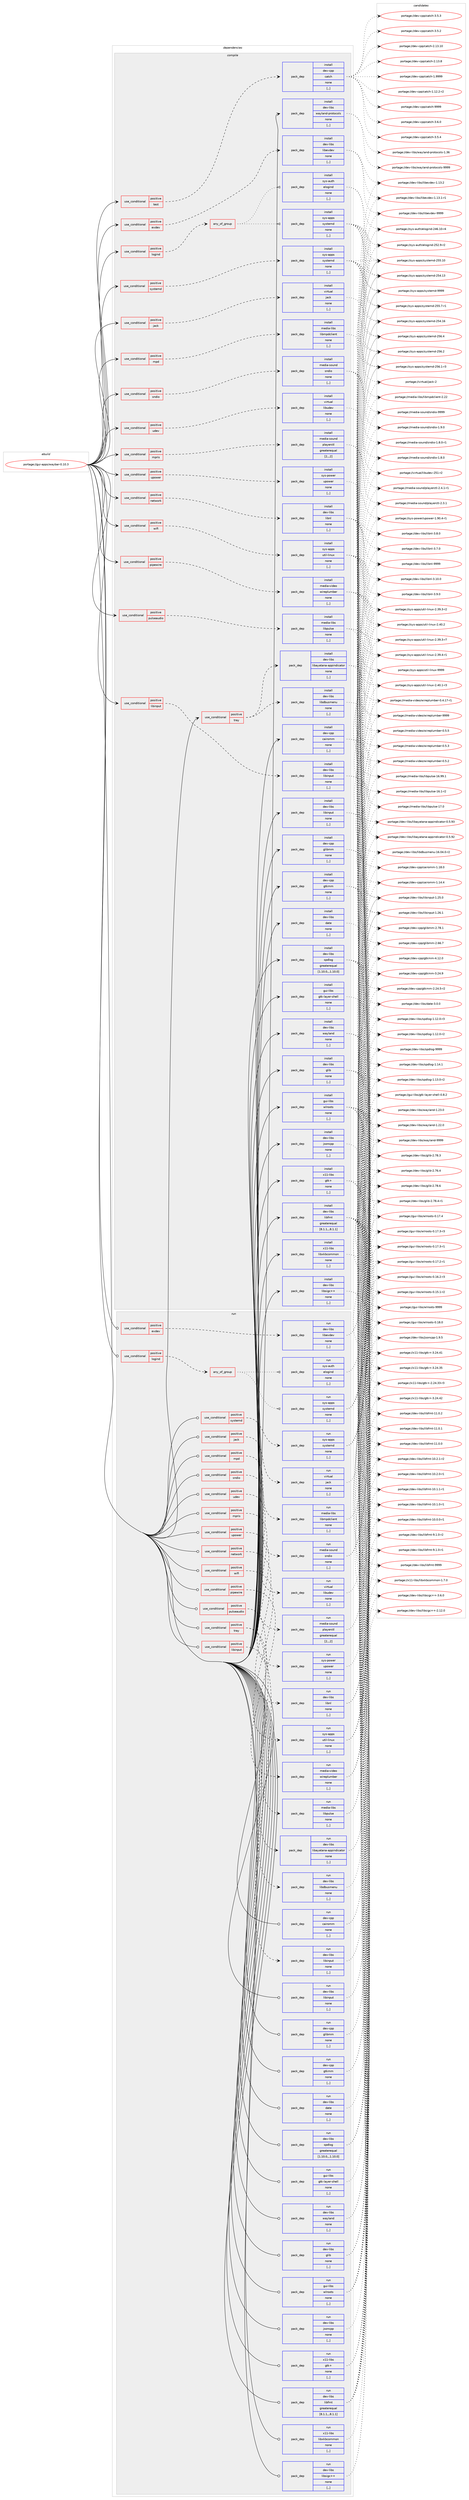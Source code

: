 digraph prolog {

# *************
# Graph options
# *************

newrank=true;
concentrate=true;
compound=true;
graph [rankdir=LR,fontname=Helvetica,fontsize=10,ranksep=1.5];#, ranksep=2.5, nodesep=0.2];
edge  [arrowhead=vee];
node  [fontname=Helvetica,fontsize=10];

# **********
# The ebuild
# **********

subgraph cluster_leftcol {
color=gray;
label=<<i>ebuild</i>>;
id [label="portage://gui-apps/waybar-0.10.3", color=red, width=4, href="../gui-apps/waybar-0.10.3.svg"];
}

# ****************
# The dependencies
# ****************

subgraph cluster_midcol {
color=gray;
label=<<i>dependencies</i>>;
subgraph cluster_compile {
fillcolor="#eeeeee";
style=filled;
label=<<i>compile</i>>;
subgraph cond66273 {
dependency242845 [label=<<TABLE BORDER="0" CELLBORDER="1" CELLSPACING="0" CELLPADDING="4"><TR><TD ROWSPAN="3" CELLPADDING="10">use_conditional</TD></TR><TR><TD>positive</TD></TR><TR><TD>evdev</TD></TR></TABLE>>, shape=none, color=red];
subgraph pack175014 {
dependency242846 [label=<<TABLE BORDER="0" CELLBORDER="1" CELLSPACING="0" CELLPADDING="4" WIDTH="220"><TR><TD ROWSPAN="6" CELLPADDING="30">pack_dep</TD></TR><TR><TD WIDTH="110">install</TD></TR><TR><TD>dev-libs</TD></TR><TR><TD>libevdev</TD></TR><TR><TD>none</TD></TR><TR><TD>[,,]</TD></TR></TABLE>>, shape=none, color=blue];
}
dependency242845:e -> dependency242846:w [weight=20,style="dashed",arrowhead="vee"];
}
id:e -> dependency242845:w [weight=20,style="solid",arrowhead="vee"];
subgraph cond66274 {
dependency242847 [label=<<TABLE BORDER="0" CELLBORDER="1" CELLSPACING="0" CELLPADDING="4"><TR><TD ROWSPAN="3" CELLPADDING="10">use_conditional</TD></TR><TR><TD>positive</TD></TR><TR><TD>jack</TD></TR></TABLE>>, shape=none, color=red];
subgraph pack175015 {
dependency242848 [label=<<TABLE BORDER="0" CELLBORDER="1" CELLSPACING="0" CELLPADDING="4" WIDTH="220"><TR><TD ROWSPAN="6" CELLPADDING="30">pack_dep</TD></TR><TR><TD WIDTH="110">install</TD></TR><TR><TD>virtual</TD></TR><TR><TD>jack</TD></TR><TR><TD>none</TD></TR><TR><TD>[,,]</TD></TR></TABLE>>, shape=none, color=blue];
}
dependency242847:e -> dependency242848:w [weight=20,style="dashed",arrowhead="vee"];
}
id:e -> dependency242847:w [weight=20,style="solid",arrowhead="vee"];
subgraph cond66275 {
dependency242849 [label=<<TABLE BORDER="0" CELLBORDER="1" CELLSPACING="0" CELLPADDING="4"><TR><TD ROWSPAN="3" CELLPADDING="10">use_conditional</TD></TR><TR><TD>positive</TD></TR><TR><TD>libinput</TD></TR></TABLE>>, shape=none, color=red];
subgraph pack175016 {
dependency242850 [label=<<TABLE BORDER="0" CELLBORDER="1" CELLSPACING="0" CELLPADDING="4" WIDTH="220"><TR><TD ROWSPAN="6" CELLPADDING="30">pack_dep</TD></TR><TR><TD WIDTH="110">install</TD></TR><TR><TD>dev-libs</TD></TR><TR><TD>libinput</TD></TR><TR><TD>none</TD></TR><TR><TD>[,,]</TD></TR></TABLE>>, shape=none, color=blue];
}
dependency242849:e -> dependency242850:w [weight=20,style="dashed",arrowhead="vee"];
}
id:e -> dependency242849:w [weight=20,style="solid",arrowhead="vee"];
subgraph cond66276 {
dependency242851 [label=<<TABLE BORDER="0" CELLBORDER="1" CELLSPACING="0" CELLPADDING="4"><TR><TD ROWSPAN="3" CELLPADDING="10">use_conditional</TD></TR><TR><TD>positive</TD></TR><TR><TD>logind</TD></TR></TABLE>>, shape=none, color=red];
subgraph any1398 {
dependency242852 [label=<<TABLE BORDER="0" CELLBORDER="1" CELLSPACING="0" CELLPADDING="4"><TR><TD CELLPADDING="10">any_of_group</TD></TR></TABLE>>, shape=none, color=red];subgraph pack175017 {
dependency242853 [label=<<TABLE BORDER="0" CELLBORDER="1" CELLSPACING="0" CELLPADDING="4" WIDTH="220"><TR><TD ROWSPAN="6" CELLPADDING="30">pack_dep</TD></TR><TR><TD WIDTH="110">install</TD></TR><TR><TD>sys-apps</TD></TR><TR><TD>systemd</TD></TR><TR><TD>none</TD></TR><TR><TD>[,,]</TD></TR></TABLE>>, shape=none, color=blue];
}
dependency242852:e -> dependency242853:w [weight=20,style="dotted",arrowhead="oinv"];
subgraph pack175018 {
dependency242854 [label=<<TABLE BORDER="0" CELLBORDER="1" CELLSPACING="0" CELLPADDING="4" WIDTH="220"><TR><TD ROWSPAN="6" CELLPADDING="30">pack_dep</TD></TR><TR><TD WIDTH="110">install</TD></TR><TR><TD>sys-auth</TD></TR><TR><TD>elogind</TD></TR><TR><TD>none</TD></TR><TR><TD>[,,]</TD></TR></TABLE>>, shape=none, color=blue];
}
dependency242852:e -> dependency242854:w [weight=20,style="dotted",arrowhead="oinv"];
}
dependency242851:e -> dependency242852:w [weight=20,style="dashed",arrowhead="vee"];
}
id:e -> dependency242851:w [weight=20,style="solid",arrowhead="vee"];
subgraph cond66277 {
dependency242855 [label=<<TABLE BORDER="0" CELLBORDER="1" CELLSPACING="0" CELLPADDING="4"><TR><TD ROWSPAN="3" CELLPADDING="10">use_conditional</TD></TR><TR><TD>positive</TD></TR><TR><TD>mpd</TD></TR></TABLE>>, shape=none, color=red];
subgraph pack175019 {
dependency242856 [label=<<TABLE BORDER="0" CELLBORDER="1" CELLSPACING="0" CELLPADDING="4" WIDTH="220"><TR><TD ROWSPAN="6" CELLPADDING="30">pack_dep</TD></TR><TR><TD WIDTH="110">install</TD></TR><TR><TD>media-libs</TD></TR><TR><TD>libmpdclient</TD></TR><TR><TD>none</TD></TR><TR><TD>[,,]</TD></TR></TABLE>>, shape=none, color=blue];
}
dependency242855:e -> dependency242856:w [weight=20,style="dashed",arrowhead="vee"];
}
id:e -> dependency242855:w [weight=20,style="solid",arrowhead="vee"];
subgraph cond66278 {
dependency242857 [label=<<TABLE BORDER="0" CELLBORDER="1" CELLSPACING="0" CELLPADDING="4"><TR><TD ROWSPAN="3" CELLPADDING="10">use_conditional</TD></TR><TR><TD>positive</TD></TR><TR><TD>mpris</TD></TR></TABLE>>, shape=none, color=red];
subgraph pack175020 {
dependency242858 [label=<<TABLE BORDER="0" CELLBORDER="1" CELLSPACING="0" CELLPADDING="4" WIDTH="220"><TR><TD ROWSPAN="6" CELLPADDING="30">pack_dep</TD></TR><TR><TD WIDTH="110">install</TD></TR><TR><TD>media-sound</TD></TR><TR><TD>playerctl</TD></TR><TR><TD>greaterequal</TD></TR><TR><TD>[2,,,2]</TD></TR></TABLE>>, shape=none, color=blue];
}
dependency242857:e -> dependency242858:w [weight=20,style="dashed",arrowhead="vee"];
}
id:e -> dependency242857:w [weight=20,style="solid",arrowhead="vee"];
subgraph cond66279 {
dependency242859 [label=<<TABLE BORDER="0" CELLBORDER="1" CELLSPACING="0" CELLPADDING="4"><TR><TD ROWSPAN="3" CELLPADDING="10">use_conditional</TD></TR><TR><TD>positive</TD></TR><TR><TD>network</TD></TR></TABLE>>, shape=none, color=red];
subgraph pack175021 {
dependency242860 [label=<<TABLE BORDER="0" CELLBORDER="1" CELLSPACING="0" CELLPADDING="4" WIDTH="220"><TR><TD ROWSPAN="6" CELLPADDING="30">pack_dep</TD></TR><TR><TD WIDTH="110">install</TD></TR><TR><TD>dev-libs</TD></TR><TR><TD>libnl</TD></TR><TR><TD>none</TD></TR><TR><TD>[,,]</TD></TR></TABLE>>, shape=none, color=blue];
}
dependency242859:e -> dependency242860:w [weight=20,style="dashed",arrowhead="vee"];
}
id:e -> dependency242859:w [weight=20,style="solid",arrowhead="vee"];
subgraph cond66280 {
dependency242861 [label=<<TABLE BORDER="0" CELLBORDER="1" CELLSPACING="0" CELLPADDING="4"><TR><TD ROWSPAN="3" CELLPADDING="10">use_conditional</TD></TR><TR><TD>positive</TD></TR><TR><TD>pipewire</TD></TR></TABLE>>, shape=none, color=red];
subgraph pack175022 {
dependency242862 [label=<<TABLE BORDER="0" CELLBORDER="1" CELLSPACING="0" CELLPADDING="4" WIDTH="220"><TR><TD ROWSPAN="6" CELLPADDING="30">pack_dep</TD></TR><TR><TD WIDTH="110">install</TD></TR><TR><TD>media-video</TD></TR><TR><TD>wireplumber</TD></TR><TR><TD>none</TD></TR><TR><TD>[,,]</TD></TR></TABLE>>, shape=none, color=blue];
}
dependency242861:e -> dependency242862:w [weight=20,style="dashed",arrowhead="vee"];
}
id:e -> dependency242861:w [weight=20,style="solid",arrowhead="vee"];
subgraph cond66281 {
dependency242863 [label=<<TABLE BORDER="0" CELLBORDER="1" CELLSPACING="0" CELLPADDING="4"><TR><TD ROWSPAN="3" CELLPADDING="10">use_conditional</TD></TR><TR><TD>positive</TD></TR><TR><TD>pulseaudio</TD></TR></TABLE>>, shape=none, color=red];
subgraph pack175023 {
dependency242864 [label=<<TABLE BORDER="0" CELLBORDER="1" CELLSPACING="0" CELLPADDING="4" WIDTH="220"><TR><TD ROWSPAN="6" CELLPADDING="30">pack_dep</TD></TR><TR><TD WIDTH="110">install</TD></TR><TR><TD>media-libs</TD></TR><TR><TD>libpulse</TD></TR><TR><TD>none</TD></TR><TR><TD>[,,]</TD></TR></TABLE>>, shape=none, color=blue];
}
dependency242863:e -> dependency242864:w [weight=20,style="dashed",arrowhead="vee"];
}
id:e -> dependency242863:w [weight=20,style="solid",arrowhead="vee"];
subgraph cond66282 {
dependency242865 [label=<<TABLE BORDER="0" CELLBORDER="1" CELLSPACING="0" CELLPADDING="4"><TR><TD ROWSPAN="3" CELLPADDING="10">use_conditional</TD></TR><TR><TD>positive</TD></TR><TR><TD>sndio</TD></TR></TABLE>>, shape=none, color=red];
subgraph pack175024 {
dependency242866 [label=<<TABLE BORDER="0" CELLBORDER="1" CELLSPACING="0" CELLPADDING="4" WIDTH="220"><TR><TD ROWSPAN="6" CELLPADDING="30">pack_dep</TD></TR><TR><TD WIDTH="110">install</TD></TR><TR><TD>media-sound</TD></TR><TR><TD>sndio</TD></TR><TR><TD>none</TD></TR><TR><TD>[,,]</TD></TR></TABLE>>, shape=none, color=blue];
}
dependency242865:e -> dependency242866:w [weight=20,style="dashed",arrowhead="vee"];
}
id:e -> dependency242865:w [weight=20,style="solid",arrowhead="vee"];
subgraph cond66283 {
dependency242867 [label=<<TABLE BORDER="0" CELLBORDER="1" CELLSPACING="0" CELLPADDING="4"><TR><TD ROWSPAN="3" CELLPADDING="10">use_conditional</TD></TR><TR><TD>positive</TD></TR><TR><TD>systemd</TD></TR></TABLE>>, shape=none, color=red];
subgraph pack175025 {
dependency242868 [label=<<TABLE BORDER="0" CELLBORDER="1" CELLSPACING="0" CELLPADDING="4" WIDTH="220"><TR><TD ROWSPAN="6" CELLPADDING="30">pack_dep</TD></TR><TR><TD WIDTH="110">install</TD></TR><TR><TD>sys-apps</TD></TR><TR><TD>systemd</TD></TR><TR><TD>none</TD></TR><TR><TD>[,,]</TD></TR></TABLE>>, shape=none, color=blue];
}
dependency242867:e -> dependency242868:w [weight=20,style="dashed",arrowhead="vee"];
}
id:e -> dependency242867:w [weight=20,style="solid",arrowhead="vee"];
subgraph cond66284 {
dependency242869 [label=<<TABLE BORDER="0" CELLBORDER="1" CELLSPACING="0" CELLPADDING="4"><TR><TD ROWSPAN="3" CELLPADDING="10">use_conditional</TD></TR><TR><TD>positive</TD></TR><TR><TD>test</TD></TR></TABLE>>, shape=none, color=red];
subgraph pack175026 {
dependency242870 [label=<<TABLE BORDER="0" CELLBORDER="1" CELLSPACING="0" CELLPADDING="4" WIDTH="220"><TR><TD ROWSPAN="6" CELLPADDING="30">pack_dep</TD></TR><TR><TD WIDTH="110">install</TD></TR><TR><TD>dev-cpp</TD></TR><TR><TD>catch</TD></TR><TR><TD>none</TD></TR><TR><TD>[,,]</TD></TR></TABLE>>, shape=none, color=blue];
}
dependency242869:e -> dependency242870:w [weight=20,style="dashed",arrowhead="vee"];
}
id:e -> dependency242869:w [weight=20,style="solid",arrowhead="vee"];
subgraph cond66285 {
dependency242871 [label=<<TABLE BORDER="0" CELLBORDER="1" CELLSPACING="0" CELLPADDING="4"><TR><TD ROWSPAN="3" CELLPADDING="10">use_conditional</TD></TR><TR><TD>positive</TD></TR><TR><TD>tray</TD></TR></TABLE>>, shape=none, color=red];
subgraph pack175027 {
dependency242872 [label=<<TABLE BORDER="0" CELLBORDER="1" CELLSPACING="0" CELLPADDING="4" WIDTH="220"><TR><TD ROWSPAN="6" CELLPADDING="30">pack_dep</TD></TR><TR><TD WIDTH="110">install</TD></TR><TR><TD>dev-libs</TD></TR><TR><TD>libdbusmenu</TD></TR><TR><TD>none</TD></TR><TR><TD>[,,]</TD></TR></TABLE>>, shape=none, color=blue];
}
dependency242871:e -> dependency242872:w [weight=20,style="dashed",arrowhead="vee"];
subgraph pack175028 {
dependency242873 [label=<<TABLE BORDER="0" CELLBORDER="1" CELLSPACING="0" CELLPADDING="4" WIDTH="220"><TR><TD ROWSPAN="6" CELLPADDING="30">pack_dep</TD></TR><TR><TD WIDTH="110">install</TD></TR><TR><TD>dev-libs</TD></TR><TR><TD>libayatana-appindicator</TD></TR><TR><TD>none</TD></TR><TR><TD>[,,]</TD></TR></TABLE>>, shape=none, color=blue];
}
dependency242871:e -> dependency242873:w [weight=20,style="dashed",arrowhead="vee"];
}
id:e -> dependency242871:w [weight=20,style="solid",arrowhead="vee"];
subgraph cond66286 {
dependency242874 [label=<<TABLE BORDER="0" CELLBORDER="1" CELLSPACING="0" CELLPADDING="4"><TR><TD ROWSPAN="3" CELLPADDING="10">use_conditional</TD></TR><TR><TD>positive</TD></TR><TR><TD>udev</TD></TR></TABLE>>, shape=none, color=red];
subgraph pack175029 {
dependency242875 [label=<<TABLE BORDER="0" CELLBORDER="1" CELLSPACING="0" CELLPADDING="4" WIDTH="220"><TR><TD ROWSPAN="6" CELLPADDING="30">pack_dep</TD></TR><TR><TD WIDTH="110">install</TD></TR><TR><TD>virtual</TD></TR><TR><TD>libudev</TD></TR><TR><TD>none</TD></TR><TR><TD>[,,]</TD></TR></TABLE>>, shape=none, color=blue];
}
dependency242874:e -> dependency242875:w [weight=20,style="dashed",arrowhead="vee"];
}
id:e -> dependency242874:w [weight=20,style="solid",arrowhead="vee"];
subgraph cond66287 {
dependency242876 [label=<<TABLE BORDER="0" CELLBORDER="1" CELLSPACING="0" CELLPADDING="4"><TR><TD ROWSPAN="3" CELLPADDING="10">use_conditional</TD></TR><TR><TD>positive</TD></TR><TR><TD>upower</TD></TR></TABLE>>, shape=none, color=red];
subgraph pack175030 {
dependency242877 [label=<<TABLE BORDER="0" CELLBORDER="1" CELLSPACING="0" CELLPADDING="4" WIDTH="220"><TR><TD ROWSPAN="6" CELLPADDING="30">pack_dep</TD></TR><TR><TD WIDTH="110">install</TD></TR><TR><TD>sys-power</TD></TR><TR><TD>upower</TD></TR><TR><TD>none</TD></TR><TR><TD>[,,]</TD></TR></TABLE>>, shape=none, color=blue];
}
dependency242876:e -> dependency242877:w [weight=20,style="dashed",arrowhead="vee"];
}
id:e -> dependency242876:w [weight=20,style="solid",arrowhead="vee"];
subgraph cond66288 {
dependency242878 [label=<<TABLE BORDER="0" CELLBORDER="1" CELLSPACING="0" CELLPADDING="4"><TR><TD ROWSPAN="3" CELLPADDING="10">use_conditional</TD></TR><TR><TD>positive</TD></TR><TR><TD>wifi</TD></TR></TABLE>>, shape=none, color=red];
subgraph pack175031 {
dependency242879 [label=<<TABLE BORDER="0" CELLBORDER="1" CELLSPACING="0" CELLPADDING="4" WIDTH="220"><TR><TD ROWSPAN="6" CELLPADDING="30">pack_dep</TD></TR><TR><TD WIDTH="110">install</TD></TR><TR><TD>sys-apps</TD></TR><TR><TD>util-linux</TD></TR><TR><TD>none</TD></TR><TR><TD>[,,]</TD></TR></TABLE>>, shape=none, color=blue];
}
dependency242878:e -> dependency242879:w [weight=20,style="dashed",arrowhead="vee"];
}
id:e -> dependency242878:w [weight=20,style="solid",arrowhead="vee"];
subgraph pack175032 {
dependency242880 [label=<<TABLE BORDER="0" CELLBORDER="1" CELLSPACING="0" CELLPADDING="4" WIDTH="220"><TR><TD ROWSPAN="6" CELLPADDING="30">pack_dep</TD></TR><TR><TD WIDTH="110">install</TD></TR><TR><TD>dev-cpp</TD></TR><TR><TD>cairomm</TD></TR><TR><TD>none</TD></TR><TR><TD>[,,]</TD></TR></TABLE>>, shape=none, color=blue];
}
id:e -> dependency242880:w [weight=20,style="solid",arrowhead="vee"];
subgraph pack175033 {
dependency242881 [label=<<TABLE BORDER="0" CELLBORDER="1" CELLSPACING="0" CELLPADDING="4" WIDTH="220"><TR><TD ROWSPAN="6" CELLPADDING="30">pack_dep</TD></TR><TR><TD WIDTH="110">install</TD></TR><TR><TD>dev-cpp</TD></TR><TR><TD>glibmm</TD></TR><TR><TD>none</TD></TR><TR><TD>[,,]</TD></TR></TABLE>>, shape=none, color=blue];
}
id:e -> dependency242881:w [weight=20,style="solid",arrowhead="vee"];
subgraph pack175034 {
dependency242882 [label=<<TABLE BORDER="0" CELLBORDER="1" CELLSPACING="0" CELLPADDING="4" WIDTH="220"><TR><TD ROWSPAN="6" CELLPADDING="30">pack_dep</TD></TR><TR><TD WIDTH="110">install</TD></TR><TR><TD>dev-cpp</TD></TR><TR><TD>gtkmm</TD></TR><TR><TD>none</TD></TR><TR><TD>[,,]</TD></TR></TABLE>>, shape=none, color=blue];
}
id:e -> dependency242882:w [weight=20,style="solid",arrowhead="vee"];
subgraph pack175035 {
dependency242883 [label=<<TABLE BORDER="0" CELLBORDER="1" CELLSPACING="0" CELLPADDING="4" WIDTH="220"><TR><TD ROWSPAN="6" CELLPADDING="30">pack_dep</TD></TR><TR><TD WIDTH="110">install</TD></TR><TR><TD>dev-libs</TD></TR><TR><TD>date</TD></TR><TR><TD>none</TD></TR><TR><TD>[,,]</TD></TR></TABLE>>, shape=none, color=blue];
}
id:e -> dependency242883:w [weight=20,style="solid",arrowhead="vee"];
subgraph pack175036 {
dependency242884 [label=<<TABLE BORDER="0" CELLBORDER="1" CELLSPACING="0" CELLPADDING="4" WIDTH="220"><TR><TD ROWSPAN="6" CELLPADDING="30">pack_dep</TD></TR><TR><TD WIDTH="110">install</TD></TR><TR><TD>dev-libs</TD></TR><TR><TD>glib</TD></TR><TR><TD>none</TD></TR><TR><TD>[,,]</TD></TR></TABLE>>, shape=none, color=blue];
}
id:e -> dependency242884:w [weight=20,style="solid",arrowhead="vee"];
subgraph pack175037 {
dependency242885 [label=<<TABLE BORDER="0" CELLBORDER="1" CELLSPACING="0" CELLPADDING="4" WIDTH="220"><TR><TD ROWSPAN="6" CELLPADDING="30">pack_dep</TD></TR><TR><TD WIDTH="110">install</TD></TR><TR><TD>dev-libs</TD></TR><TR><TD>jsoncpp</TD></TR><TR><TD>none</TD></TR><TR><TD>[,,]</TD></TR></TABLE>>, shape=none, color=blue];
}
id:e -> dependency242885:w [weight=20,style="solid",arrowhead="vee"];
subgraph pack175038 {
dependency242886 [label=<<TABLE BORDER="0" CELLBORDER="1" CELLSPACING="0" CELLPADDING="4" WIDTH="220"><TR><TD ROWSPAN="6" CELLPADDING="30">pack_dep</TD></TR><TR><TD WIDTH="110">install</TD></TR><TR><TD>dev-libs</TD></TR><TR><TD>libfmt</TD></TR><TR><TD>greaterequal</TD></TR><TR><TD>[8.1.1,,,8.1.1]</TD></TR></TABLE>>, shape=none, color=blue];
}
id:e -> dependency242886:w [weight=20,style="solid",arrowhead="vee"];
subgraph pack175039 {
dependency242887 [label=<<TABLE BORDER="0" CELLBORDER="1" CELLSPACING="0" CELLPADDING="4" WIDTH="220"><TR><TD ROWSPAN="6" CELLPADDING="30">pack_dep</TD></TR><TR><TD WIDTH="110">install</TD></TR><TR><TD>dev-libs</TD></TR><TR><TD>libinput</TD></TR><TR><TD>none</TD></TR><TR><TD>[,,]</TD></TR></TABLE>>, shape=none, color=blue];
}
id:e -> dependency242887:w [weight=20,style="solid",arrowhead="vee"];
subgraph pack175040 {
dependency242888 [label=<<TABLE BORDER="0" CELLBORDER="1" CELLSPACING="0" CELLPADDING="4" WIDTH="220"><TR><TD ROWSPAN="6" CELLPADDING="30">pack_dep</TD></TR><TR><TD WIDTH="110">install</TD></TR><TR><TD>dev-libs</TD></TR><TR><TD>libsigc++</TD></TR><TR><TD>none</TD></TR><TR><TD>[,,]</TD></TR></TABLE>>, shape=none, color=blue];
}
id:e -> dependency242888:w [weight=20,style="solid",arrowhead="vee"];
subgraph pack175041 {
dependency242889 [label=<<TABLE BORDER="0" CELLBORDER="1" CELLSPACING="0" CELLPADDING="4" WIDTH="220"><TR><TD ROWSPAN="6" CELLPADDING="30">pack_dep</TD></TR><TR><TD WIDTH="110">install</TD></TR><TR><TD>dev-libs</TD></TR><TR><TD>spdlog</TD></TR><TR><TD>greaterequal</TD></TR><TR><TD>[1.10.0,,,1.10.0]</TD></TR></TABLE>>, shape=none, color=blue];
}
id:e -> dependency242889:w [weight=20,style="solid",arrowhead="vee"];
subgraph pack175042 {
dependency242890 [label=<<TABLE BORDER="0" CELLBORDER="1" CELLSPACING="0" CELLPADDING="4" WIDTH="220"><TR><TD ROWSPAN="6" CELLPADDING="30">pack_dep</TD></TR><TR><TD WIDTH="110">install</TD></TR><TR><TD>dev-libs</TD></TR><TR><TD>wayland</TD></TR><TR><TD>none</TD></TR><TR><TD>[,,]</TD></TR></TABLE>>, shape=none, color=blue];
}
id:e -> dependency242890:w [weight=20,style="solid",arrowhead="vee"];
subgraph pack175043 {
dependency242891 [label=<<TABLE BORDER="0" CELLBORDER="1" CELLSPACING="0" CELLPADDING="4" WIDTH="220"><TR><TD ROWSPAN="6" CELLPADDING="30">pack_dep</TD></TR><TR><TD WIDTH="110">install</TD></TR><TR><TD>dev-libs</TD></TR><TR><TD>wayland-protocols</TD></TR><TR><TD>none</TD></TR><TR><TD>[,,]</TD></TR></TABLE>>, shape=none, color=blue];
}
id:e -> dependency242891:w [weight=20,style="solid",arrowhead="vee"];
subgraph pack175044 {
dependency242892 [label=<<TABLE BORDER="0" CELLBORDER="1" CELLSPACING="0" CELLPADDING="4" WIDTH="220"><TR><TD ROWSPAN="6" CELLPADDING="30">pack_dep</TD></TR><TR><TD WIDTH="110">install</TD></TR><TR><TD>gui-libs</TD></TR><TR><TD>gtk-layer-shell</TD></TR><TR><TD>none</TD></TR><TR><TD>[,,]</TD></TR></TABLE>>, shape=none, color=blue];
}
id:e -> dependency242892:w [weight=20,style="solid",arrowhead="vee"];
subgraph pack175045 {
dependency242893 [label=<<TABLE BORDER="0" CELLBORDER="1" CELLSPACING="0" CELLPADDING="4" WIDTH="220"><TR><TD ROWSPAN="6" CELLPADDING="30">pack_dep</TD></TR><TR><TD WIDTH="110">install</TD></TR><TR><TD>gui-libs</TD></TR><TR><TD>wlroots</TD></TR><TR><TD>none</TD></TR><TR><TD>[,,]</TD></TR></TABLE>>, shape=none, color=blue];
}
id:e -> dependency242893:w [weight=20,style="solid",arrowhead="vee"];
subgraph pack175046 {
dependency242894 [label=<<TABLE BORDER="0" CELLBORDER="1" CELLSPACING="0" CELLPADDING="4" WIDTH="220"><TR><TD ROWSPAN="6" CELLPADDING="30">pack_dep</TD></TR><TR><TD WIDTH="110">install</TD></TR><TR><TD>x11-libs</TD></TR><TR><TD>gtk+</TD></TR><TR><TD>none</TD></TR><TR><TD>[,,]</TD></TR></TABLE>>, shape=none, color=blue];
}
id:e -> dependency242894:w [weight=20,style="solid",arrowhead="vee"];
subgraph pack175047 {
dependency242895 [label=<<TABLE BORDER="0" CELLBORDER="1" CELLSPACING="0" CELLPADDING="4" WIDTH="220"><TR><TD ROWSPAN="6" CELLPADDING="30">pack_dep</TD></TR><TR><TD WIDTH="110">install</TD></TR><TR><TD>x11-libs</TD></TR><TR><TD>libxkbcommon</TD></TR><TR><TD>none</TD></TR><TR><TD>[,,]</TD></TR></TABLE>>, shape=none, color=blue];
}
id:e -> dependency242895:w [weight=20,style="solid",arrowhead="vee"];
}
subgraph cluster_compileandrun {
fillcolor="#eeeeee";
style=filled;
label=<<i>compile and run</i>>;
}
subgraph cluster_run {
fillcolor="#eeeeee";
style=filled;
label=<<i>run</i>>;
subgraph cond66289 {
dependency242896 [label=<<TABLE BORDER="0" CELLBORDER="1" CELLSPACING="0" CELLPADDING="4"><TR><TD ROWSPAN="3" CELLPADDING="10">use_conditional</TD></TR><TR><TD>positive</TD></TR><TR><TD>evdev</TD></TR></TABLE>>, shape=none, color=red];
subgraph pack175048 {
dependency242897 [label=<<TABLE BORDER="0" CELLBORDER="1" CELLSPACING="0" CELLPADDING="4" WIDTH="220"><TR><TD ROWSPAN="6" CELLPADDING="30">pack_dep</TD></TR><TR><TD WIDTH="110">run</TD></TR><TR><TD>dev-libs</TD></TR><TR><TD>libevdev</TD></TR><TR><TD>none</TD></TR><TR><TD>[,,]</TD></TR></TABLE>>, shape=none, color=blue];
}
dependency242896:e -> dependency242897:w [weight=20,style="dashed",arrowhead="vee"];
}
id:e -> dependency242896:w [weight=20,style="solid",arrowhead="odot"];
subgraph cond66290 {
dependency242898 [label=<<TABLE BORDER="0" CELLBORDER="1" CELLSPACING="0" CELLPADDING="4"><TR><TD ROWSPAN="3" CELLPADDING="10">use_conditional</TD></TR><TR><TD>positive</TD></TR><TR><TD>jack</TD></TR></TABLE>>, shape=none, color=red];
subgraph pack175049 {
dependency242899 [label=<<TABLE BORDER="0" CELLBORDER="1" CELLSPACING="0" CELLPADDING="4" WIDTH="220"><TR><TD ROWSPAN="6" CELLPADDING="30">pack_dep</TD></TR><TR><TD WIDTH="110">run</TD></TR><TR><TD>virtual</TD></TR><TR><TD>jack</TD></TR><TR><TD>none</TD></TR><TR><TD>[,,]</TD></TR></TABLE>>, shape=none, color=blue];
}
dependency242898:e -> dependency242899:w [weight=20,style="dashed",arrowhead="vee"];
}
id:e -> dependency242898:w [weight=20,style="solid",arrowhead="odot"];
subgraph cond66291 {
dependency242900 [label=<<TABLE BORDER="0" CELLBORDER="1" CELLSPACING="0" CELLPADDING="4"><TR><TD ROWSPAN="3" CELLPADDING="10">use_conditional</TD></TR><TR><TD>positive</TD></TR><TR><TD>libinput</TD></TR></TABLE>>, shape=none, color=red];
subgraph pack175050 {
dependency242901 [label=<<TABLE BORDER="0" CELLBORDER="1" CELLSPACING="0" CELLPADDING="4" WIDTH="220"><TR><TD ROWSPAN="6" CELLPADDING="30">pack_dep</TD></TR><TR><TD WIDTH="110">run</TD></TR><TR><TD>dev-libs</TD></TR><TR><TD>libinput</TD></TR><TR><TD>none</TD></TR><TR><TD>[,,]</TD></TR></TABLE>>, shape=none, color=blue];
}
dependency242900:e -> dependency242901:w [weight=20,style="dashed",arrowhead="vee"];
}
id:e -> dependency242900:w [weight=20,style="solid",arrowhead="odot"];
subgraph cond66292 {
dependency242902 [label=<<TABLE BORDER="0" CELLBORDER="1" CELLSPACING="0" CELLPADDING="4"><TR><TD ROWSPAN="3" CELLPADDING="10">use_conditional</TD></TR><TR><TD>positive</TD></TR><TR><TD>logind</TD></TR></TABLE>>, shape=none, color=red];
subgraph any1399 {
dependency242903 [label=<<TABLE BORDER="0" CELLBORDER="1" CELLSPACING="0" CELLPADDING="4"><TR><TD CELLPADDING="10">any_of_group</TD></TR></TABLE>>, shape=none, color=red];subgraph pack175051 {
dependency242904 [label=<<TABLE BORDER="0" CELLBORDER="1" CELLSPACING="0" CELLPADDING="4" WIDTH="220"><TR><TD ROWSPAN="6" CELLPADDING="30">pack_dep</TD></TR><TR><TD WIDTH="110">run</TD></TR><TR><TD>sys-apps</TD></TR><TR><TD>systemd</TD></TR><TR><TD>none</TD></TR><TR><TD>[,,]</TD></TR></TABLE>>, shape=none, color=blue];
}
dependency242903:e -> dependency242904:w [weight=20,style="dotted",arrowhead="oinv"];
subgraph pack175052 {
dependency242905 [label=<<TABLE BORDER="0" CELLBORDER="1" CELLSPACING="0" CELLPADDING="4" WIDTH="220"><TR><TD ROWSPAN="6" CELLPADDING="30">pack_dep</TD></TR><TR><TD WIDTH="110">run</TD></TR><TR><TD>sys-auth</TD></TR><TR><TD>elogind</TD></TR><TR><TD>none</TD></TR><TR><TD>[,,]</TD></TR></TABLE>>, shape=none, color=blue];
}
dependency242903:e -> dependency242905:w [weight=20,style="dotted",arrowhead="oinv"];
}
dependency242902:e -> dependency242903:w [weight=20,style="dashed",arrowhead="vee"];
}
id:e -> dependency242902:w [weight=20,style="solid",arrowhead="odot"];
subgraph cond66293 {
dependency242906 [label=<<TABLE BORDER="0" CELLBORDER="1" CELLSPACING="0" CELLPADDING="4"><TR><TD ROWSPAN="3" CELLPADDING="10">use_conditional</TD></TR><TR><TD>positive</TD></TR><TR><TD>mpd</TD></TR></TABLE>>, shape=none, color=red];
subgraph pack175053 {
dependency242907 [label=<<TABLE BORDER="0" CELLBORDER="1" CELLSPACING="0" CELLPADDING="4" WIDTH="220"><TR><TD ROWSPAN="6" CELLPADDING="30">pack_dep</TD></TR><TR><TD WIDTH="110">run</TD></TR><TR><TD>media-libs</TD></TR><TR><TD>libmpdclient</TD></TR><TR><TD>none</TD></TR><TR><TD>[,,]</TD></TR></TABLE>>, shape=none, color=blue];
}
dependency242906:e -> dependency242907:w [weight=20,style="dashed",arrowhead="vee"];
}
id:e -> dependency242906:w [weight=20,style="solid",arrowhead="odot"];
subgraph cond66294 {
dependency242908 [label=<<TABLE BORDER="0" CELLBORDER="1" CELLSPACING="0" CELLPADDING="4"><TR><TD ROWSPAN="3" CELLPADDING="10">use_conditional</TD></TR><TR><TD>positive</TD></TR><TR><TD>mpris</TD></TR></TABLE>>, shape=none, color=red];
subgraph pack175054 {
dependency242909 [label=<<TABLE BORDER="0" CELLBORDER="1" CELLSPACING="0" CELLPADDING="4" WIDTH="220"><TR><TD ROWSPAN="6" CELLPADDING="30">pack_dep</TD></TR><TR><TD WIDTH="110">run</TD></TR><TR><TD>media-sound</TD></TR><TR><TD>playerctl</TD></TR><TR><TD>greaterequal</TD></TR><TR><TD>[2,,,2]</TD></TR></TABLE>>, shape=none, color=blue];
}
dependency242908:e -> dependency242909:w [weight=20,style="dashed",arrowhead="vee"];
}
id:e -> dependency242908:w [weight=20,style="solid",arrowhead="odot"];
subgraph cond66295 {
dependency242910 [label=<<TABLE BORDER="0" CELLBORDER="1" CELLSPACING="0" CELLPADDING="4"><TR><TD ROWSPAN="3" CELLPADDING="10">use_conditional</TD></TR><TR><TD>positive</TD></TR><TR><TD>network</TD></TR></TABLE>>, shape=none, color=red];
subgraph pack175055 {
dependency242911 [label=<<TABLE BORDER="0" CELLBORDER="1" CELLSPACING="0" CELLPADDING="4" WIDTH="220"><TR><TD ROWSPAN="6" CELLPADDING="30">pack_dep</TD></TR><TR><TD WIDTH="110">run</TD></TR><TR><TD>dev-libs</TD></TR><TR><TD>libnl</TD></TR><TR><TD>none</TD></TR><TR><TD>[,,]</TD></TR></TABLE>>, shape=none, color=blue];
}
dependency242910:e -> dependency242911:w [weight=20,style="dashed",arrowhead="vee"];
}
id:e -> dependency242910:w [weight=20,style="solid",arrowhead="odot"];
subgraph cond66296 {
dependency242912 [label=<<TABLE BORDER="0" CELLBORDER="1" CELLSPACING="0" CELLPADDING="4"><TR><TD ROWSPAN="3" CELLPADDING="10">use_conditional</TD></TR><TR><TD>positive</TD></TR><TR><TD>pipewire</TD></TR></TABLE>>, shape=none, color=red];
subgraph pack175056 {
dependency242913 [label=<<TABLE BORDER="0" CELLBORDER="1" CELLSPACING="0" CELLPADDING="4" WIDTH="220"><TR><TD ROWSPAN="6" CELLPADDING="30">pack_dep</TD></TR><TR><TD WIDTH="110">run</TD></TR><TR><TD>media-video</TD></TR><TR><TD>wireplumber</TD></TR><TR><TD>none</TD></TR><TR><TD>[,,]</TD></TR></TABLE>>, shape=none, color=blue];
}
dependency242912:e -> dependency242913:w [weight=20,style="dashed",arrowhead="vee"];
}
id:e -> dependency242912:w [weight=20,style="solid",arrowhead="odot"];
subgraph cond66297 {
dependency242914 [label=<<TABLE BORDER="0" CELLBORDER="1" CELLSPACING="0" CELLPADDING="4"><TR><TD ROWSPAN="3" CELLPADDING="10">use_conditional</TD></TR><TR><TD>positive</TD></TR><TR><TD>pulseaudio</TD></TR></TABLE>>, shape=none, color=red];
subgraph pack175057 {
dependency242915 [label=<<TABLE BORDER="0" CELLBORDER="1" CELLSPACING="0" CELLPADDING="4" WIDTH="220"><TR><TD ROWSPAN="6" CELLPADDING="30">pack_dep</TD></TR><TR><TD WIDTH="110">run</TD></TR><TR><TD>media-libs</TD></TR><TR><TD>libpulse</TD></TR><TR><TD>none</TD></TR><TR><TD>[,,]</TD></TR></TABLE>>, shape=none, color=blue];
}
dependency242914:e -> dependency242915:w [weight=20,style="dashed",arrowhead="vee"];
}
id:e -> dependency242914:w [weight=20,style="solid",arrowhead="odot"];
subgraph cond66298 {
dependency242916 [label=<<TABLE BORDER="0" CELLBORDER="1" CELLSPACING="0" CELLPADDING="4"><TR><TD ROWSPAN="3" CELLPADDING="10">use_conditional</TD></TR><TR><TD>positive</TD></TR><TR><TD>sndio</TD></TR></TABLE>>, shape=none, color=red];
subgraph pack175058 {
dependency242917 [label=<<TABLE BORDER="0" CELLBORDER="1" CELLSPACING="0" CELLPADDING="4" WIDTH="220"><TR><TD ROWSPAN="6" CELLPADDING="30">pack_dep</TD></TR><TR><TD WIDTH="110">run</TD></TR><TR><TD>media-sound</TD></TR><TR><TD>sndio</TD></TR><TR><TD>none</TD></TR><TR><TD>[,,]</TD></TR></TABLE>>, shape=none, color=blue];
}
dependency242916:e -> dependency242917:w [weight=20,style="dashed",arrowhead="vee"];
}
id:e -> dependency242916:w [weight=20,style="solid",arrowhead="odot"];
subgraph cond66299 {
dependency242918 [label=<<TABLE BORDER="0" CELLBORDER="1" CELLSPACING="0" CELLPADDING="4"><TR><TD ROWSPAN="3" CELLPADDING="10">use_conditional</TD></TR><TR><TD>positive</TD></TR><TR><TD>systemd</TD></TR></TABLE>>, shape=none, color=red];
subgraph pack175059 {
dependency242919 [label=<<TABLE BORDER="0" CELLBORDER="1" CELLSPACING="0" CELLPADDING="4" WIDTH="220"><TR><TD ROWSPAN="6" CELLPADDING="30">pack_dep</TD></TR><TR><TD WIDTH="110">run</TD></TR><TR><TD>sys-apps</TD></TR><TR><TD>systemd</TD></TR><TR><TD>none</TD></TR><TR><TD>[,,]</TD></TR></TABLE>>, shape=none, color=blue];
}
dependency242918:e -> dependency242919:w [weight=20,style="dashed",arrowhead="vee"];
}
id:e -> dependency242918:w [weight=20,style="solid",arrowhead="odot"];
subgraph cond66300 {
dependency242920 [label=<<TABLE BORDER="0" CELLBORDER="1" CELLSPACING="0" CELLPADDING="4"><TR><TD ROWSPAN="3" CELLPADDING="10">use_conditional</TD></TR><TR><TD>positive</TD></TR><TR><TD>tray</TD></TR></TABLE>>, shape=none, color=red];
subgraph pack175060 {
dependency242921 [label=<<TABLE BORDER="0" CELLBORDER="1" CELLSPACING="0" CELLPADDING="4" WIDTH="220"><TR><TD ROWSPAN="6" CELLPADDING="30">pack_dep</TD></TR><TR><TD WIDTH="110">run</TD></TR><TR><TD>dev-libs</TD></TR><TR><TD>libdbusmenu</TD></TR><TR><TD>none</TD></TR><TR><TD>[,,]</TD></TR></TABLE>>, shape=none, color=blue];
}
dependency242920:e -> dependency242921:w [weight=20,style="dashed",arrowhead="vee"];
subgraph pack175061 {
dependency242922 [label=<<TABLE BORDER="0" CELLBORDER="1" CELLSPACING="0" CELLPADDING="4" WIDTH="220"><TR><TD ROWSPAN="6" CELLPADDING="30">pack_dep</TD></TR><TR><TD WIDTH="110">run</TD></TR><TR><TD>dev-libs</TD></TR><TR><TD>libayatana-appindicator</TD></TR><TR><TD>none</TD></TR><TR><TD>[,,]</TD></TR></TABLE>>, shape=none, color=blue];
}
dependency242920:e -> dependency242922:w [weight=20,style="dashed",arrowhead="vee"];
}
id:e -> dependency242920:w [weight=20,style="solid",arrowhead="odot"];
subgraph cond66301 {
dependency242923 [label=<<TABLE BORDER="0" CELLBORDER="1" CELLSPACING="0" CELLPADDING="4"><TR><TD ROWSPAN="3" CELLPADDING="10">use_conditional</TD></TR><TR><TD>positive</TD></TR><TR><TD>udev</TD></TR></TABLE>>, shape=none, color=red];
subgraph pack175062 {
dependency242924 [label=<<TABLE BORDER="0" CELLBORDER="1" CELLSPACING="0" CELLPADDING="4" WIDTH="220"><TR><TD ROWSPAN="6" CELLPADDING="30">pack_dep</TD></TR><TR><TD WIDTH="110">run</TD></TR><TR><TD>virtual</TD></TR><TR><TD>libudev</TD></TR><TR><TD>none</TD></TR><TR><TD>[,,]</TD></TR></TABLE>>, shape=none, color=blue];
}
dependency242923:e -> dependency242924:w [weight=20,style="dashed",arrowhead="vee"];
}
id:e -> dependency242923:w [weight=20,style="solid",arrowhead="odot"];
subgraph cond66302 {
dependency242925 [label=<<TABLE BORDER="0" CELLBORDER="1" CELLSPACING="0" CELLPADDING="4"><TR><TD ROWSPAN="3" CELLPADDING="10">use_conditional</TD></TR><TR><TD>positive</TD></TR><TR><TD>upower</TD></TR></TABLE>>, shape=none, color=red];
subgraph pack175063 {
dependency242926 [label=<<TABLE BORDER="0" CELLBORDER="1" CELLSPACING="0" CELLPADDING="4" WIDTH="220"><TR><TD ROWSPAN="6" CELLPADDING="30">pack_dep</TD></TR><TR><TD WIDTH="110">run</TD></TR><TR><TD>sys-power</TD></TR><TR><TD>upower</TD></TR><TR><TD>none</TD></TR><TR><TD>[,,]</TD></TR></TABLE>>, shape=none, color=blue];
}
dependency242925:e -> dependency242926:w [weight=20,style="dashed",arrowhead="vee"];
}
id:e -> dependency242925:w [weight=20,style="solid",arrowhead="odot"];
subgraph cond66303 {
dependency242927 [label=<<TABLE BORDER="0" CELLBORDER="1" CELLSPACING="0" CELLPADDING="4"><TR><TD ROWSPAN="3" CELLPADDING="10">use_conditional</TD></TR><TR><TD>positive</TD></TR><TR><TD>wifi</TD></TR></TABLE>>, shape=none, color=red];
subgraph pack175064 {
dependency242928 [label=<<TABLE BORDER="0" CELLBORDER="1" CELLSPACING="0" CELLPADDING="4" WIDTH="220"><TR><TD ROWSPAN="6" CELLPADDING="30">pack_dep</TD></TR><TR><TD WIDTH="110">run</TD></TR><TR><TD>sys-apps</TD></TR><TR><TD>util-linux</TD></TR><TR><TD>none</TD></TR><TR><TD>[,,]</TD></TR></TABLE>>, shape=none, color=blue];
}
dependency242927:e -> dependency242928:w [weight=20,style="dashed",arrowhead="vee"];
}
id:e -> dependency242927:w [weight=20,style="solid",arrowhead="odot"];
subgraph pack175065 {
dependency242929 [label=<<TABLE BORDER="0" CELLBORDER="1" CELLSPACING="0" CELLPADDING="4" WIDTH="220"><TR><TD ROWSPAN="6" CELLPADDING="30">pack_dep</TD></TR><TR><TD WIDTH="110">run</TD></TR><TR><TD>dev-cpp</TD></TR><TR><TD>cairomm</TD></TR><TR><TD>none</TD></TR><TR><TD>[,,]</TD></TR></TABLE>>, shape=none, color=blue];
}
id:e -> dependency242929:w [weight=20,style="solid",arrowhead="odot"];
subgraph pack175066 {
dependency242930 [label=<<TABLE BORDER="0" CELLBORDER="1" CELLSPACING="0" CELLPADDING="4" WIDTH="220"><TR><TD ROWSPAN="6" CELLPADDING="30">pack_dep</TD></TR><TR><TD WIDTH="110">run</TD></TR><TR><TD>dev-cpp</TD></TR><TR><TD>glibmm</TD></TR><TR><TD>none</TD></TR><TR><TD>[,,]</TD></TR></TABLE>>, shape=none, color=blue];
}
id:e -> dependency242930:w [weight=20,style="solid",arrowhead="odot"];
subgraph pack175067 {
dependency242931 [label=<<TABLE BORDER="0" CELLBORDER="1" CELLSPACING="0" CELLPADDING="4" WIDTH="220"><TR><TD ROWSPAN="6" CELLPADDING="30">pack_dep</TD></TR><TR><TD WIDTH="110">run</TD></TR><TR><TD>dev-cpp</TD></TR><TR><TD>gtkmm</TD></TR><TR><TD>none</TD></TR><TR><TD>[,,]</TD></TR></TABLE>>, shape=none, color=blue];
}
id:e -> dependency242931:w [weight=20,style="solid",arrowhead="odot"];
subgraph pack175068 {
dependency242932 [label=<<TABLE BORDER="0" CELLBORDER="1" CELLSPACING="0" CELLPADDING="4" WIDTH="220"><TR><TD ROWSPAN="6" CELLPADDING="30">pack_dep</TD></TR><TR><TD WIDTH="110">run</TD></TR><TR><TD>dev-libs</TD></TR><TR><TD>date</TD></TR><TR><TD>none</TD></TR><TR><TD>[,,]</TD></TR></TABLE>>, shape=none, color=blue];
}
id:e -> dependency242932:w [weight=20,style="solid",arrowhead="odot"];
subgraph pack175069 {
dependency242933 [label=<<TABLE BORDER="0" CELLBORDER="1" CELLSPACING="0" CELLPADDING="4" WIDTH="220"><TR><TD ROWSPAN="6" CELLPADDING="30">pack_dep</TD></TR><TR><TD WIDTH="110">run</TD></TR><TR><TD>dev-libs</TD></TR><TR><TD>glib</TD></TR><TR><TD>none</TD></TR><TR><TD>[,,]</TD></TR></TABLE>>, shape=none, color=blue];
}
id:e -> dependency242933:w [weight=20,style="solid",arrowhead="odot"];
subgraph pack175070 {
dependency242934 [label=<<TABLE BORDER="0" CELLBORDER="1" CELLSPACING="0" CELLPADDING="4" WIDTH="220"><TR><TD ROWSPAN="6" CELLPADDING="30">pack_dep</TD></TR><TR><TD WIDTH="110">run</TD></TR><TR><TD>dev-libs</TD></TR><TR><TD>jsoncpp</TD></TR><TR><TD>none</TD></TR><TR><TD>[,,]</TD></TR></TABLE>>, shape=none, color=blue];
}
id:e -> dependency242934:w [weight=20,style="solid",arrowhead="odot"];
subgraph pack175071 {
dependency242935 [label=<<TABLE BORDER="0" CELLBORDER="1" CELLSPACING="0" CELLPADDING="4" WIDTH="220"><TR><TD ROWSPAN="6" CELLPADDING="30">pack_dep</TD></TR><TR><TD WIDTH="110">run</TD></TR><TR><TD>dev-libs</TD></TR><TR><TD>libfmt</TD></TR><TR><TD>greaterequal</TD></TR><TR><TD>[8.1.1,,,8.1.1]</TD></TR></TABLE>>, shape=none, color=blue];
}
id:e -> dependency242935:w [weight=20,style="solid",arrowhead="odot"];
subgraph pack175072 {
dependency242936 [label=<<TABLE BORDER="0" CELLBORDER="1" CELLSPACING="0" CELLPADDING="4" WIDTH="220"><TR><TD ROWSPAN="6" CELLPADDING="30">pack_dep</TD></TR><TR><TD WIDTH="110">run</TD></TR><TR><TD>dev-libs</TD></TR><TR><TD>libinput</TD></TR><TR><TD>none</TD></TR><TR><TD>[,,]</TD></TR></TABLE>>, shape=none, color=blue];
}
id:e -> dependency242936:w [weight=20,style="solid",arrowhead="odot"];
subgraph pack175073 {
dependency242937 [label=<<TABLE BORDER="0" CELLBORDER="1" CELLSPACING="0" CELLPADDING="4" WIDTH="220"><TR><TD ROWSPAN="6" CELLPADDING="30">pack_dep</TD></TR><TR><TD WIDTH="110">run</TD></TR><TR><TD>dev-libs</TD></TR><TR><TD>libsigc++</TD></TR><TR><TD>none</TD></TR><TR><TD>[,,]</TD></TR></TABLE>>, shape=none, color=blue];
}
id:e -> dependency242937:w [weight=20,style="solid",arrowhead="odot"];
subgraph pack175074 {
dependency242938 [label=<<TABLE BORDER="0" CELLBORDER="1" CELLSPACING="0" CELLPADDING="4" WIDTH="220"><TR><TD ROWSPAN="6" CELLPADDING="30">pack_dep</TD></TR><TR><TD WIDTH="110">run</TD></TR><TR><TD>dev-libs</TD></TR><TR><TD>spdlog</TD></TR><TR><TD>greaterequal</TD></TR><TR><TD>[1.10.0,,,1.10.0]</TD></TR></TABLE>>, shape=none, color=blue];
}
id:e -> dependency242938:w [weight=20,style="solid",arrowhead="odot"];
subgraph pack175075 {
dependency242939 [label=<<TABLE BORDER="0" CELLBORDER="1" CELLSPACING="0" CELLPADDING="4" WIDTH="220"><TR><TD ROWSPAN="6" CELLPADDING="30">pack_dep</TD></TR><TR><TD WIDTH="110">run</TD></TR><TR><TD>dev-libs</TD></TR><TR><TD>wayland</TD></TR><TR><TD>none</TD></TR><TR><TD>[,,]</TD></TR></TABLE>>, shape=none, color=blue];
}
id:e -> dependency242939:w [weight=20,style="solid",arrowhead="odot"];
subgraph pack175076 {
dependency242940 [label=<<TABLE BORDER="0" CELLBORDER="1" CELLSPACING="0" CELLPADDING="4" WIDTH="220"><TR><TD ROWSPAN="6" CELLPADDING="30">pack_dep</TD></TR><TR><TD WIDTH="110">run</TD></TR><TR><TD>gui-libs</TD></TR><TR><TD>gtk-layer-shell</TD></TR><TR><TD>none</TD></TR><TR><TD>[,,]</TD></TR></TABLE>>, shape=none, color=blue];
}
id:e -> dependency242940:w [weight=20,style="solid",arrowhead="odot"];
subgraph pack175077 {
dependency242941 [label=<<TABLE BORDER="0" CELLBORDER="1" CELLSPACING="0" CELLPADDING="4" WIDTH="220"><TR><TD ROWSPAN="6" CELLPADDING="30">pack_dep</TD></TR><TR><TD WIDTH="110">run</TD></TR><TR><TD>gui-libs</TD></TR><TR><TD>wlroots</TD></TR><TR><TD>none</TD></TR><TR><TD>[,,]</TD></TR></TABLE>>, shape=none, color=blue];
}
id:e -> dependency242941:w [weight=20,style="solid",arrowhead="odot"];
subgraph pack175078 {
dependency242942 [label=<<TABLE BORDER="0" CELLBORDER="1" CELLSPACING="0" CELLPADDING="4" WIDTH="220"><TR><TD ROWSPAN="6" CELLPADDING="30">pack_dep</TD></TR><TR><TD WIDTH="110">run</TD></TR><TR><TD>x11-libs</TD></TR><TR><TD>gtk+</TD></TR><TR><TD>none</TD></TR><TR><TD>[,,]</TD></TR></TABLE>>, shape=none, color=blue];
}
id:e -> dependency242942:w [weight=20,style="solid",arrowhead="odot"];
subgraph pack175079 {
dependency242943 [label=<<TABLE BORDER="0" CELLBORDER="1" CELLSPACING="0" CELLPADDING="4" WIDTH="220"><TR><TD ROWSPAN="6" CELLPADDING="30">pack_dep</TD></TR><TR><TD WIDTH="110">run</TD></TR><TR><TD>x11-libs</TD></TR><TR><TD>libxkbcommon</TD></TR><TR><TD>none</TD></TR><TR><TD>[,,]</TD></TR></TABLE>>, shape=none, color=blue];
}
id:e -> dependency242943:w [weight=20,style="solid",arrowhead="odot"];
}
}

# **************
# The candidates
# **************

subgraph cluster_choices {
rank=same;
color=gray;
label=<<i>candidates</i>>;

subgraph choice175014 {
color=black;
nodesep=1;
choice100101118451081059811547108105981011181001011184557575757 [label="portage://dev-libs/libevdev-9999", color=red, width=4,href="../dev-libs/libevdev-9999.svg"];
choice1001011184510810598115471081059810111810010111845494649514650 [label="portage://dev-libs/libevdev-1.13.2", color=red, width=4,href="../dev-libs/libevdev-1.13.2.svg"];
choice10010111845108105981154710810598101118100101118454946495146494511449 [label="portage://dev-libs/libevdev-1.13.1-r1", color=red, width=4,href="../dev-libs/libevdev-1.13.1-r1.svg"];
dependency242846:e -> choice100101118451081059811547108105981011181001011184557575757:w [style=dotted,weight="100"];
dependency242846:e -> choice1001011184510810598115471081059810111810010111845494649514650:w [style=dotted,weight="100"];
dependency242846:e -> choice10010111845108105981154710810598101118100101118454946495146494511449:w [style=dotted,weight="100"];
}
subgraph choice175015 {
color=black;
nodesep=1;
choice118105114116117971084710697991074550 [label="portage://virtual/jack-2", color=red, width=4,href="../virtual/jack-2.svg"];
dependency242848:e -> choice118105114116117971084710697991074550:w [style=dotted,weight="100"];
}
subgraph choice175016 {
color=black;
nodesep=1;
choice1001011184510810598115471081059810511011211711645494650544649 [label="portage://dev-libs/libinput-1.26.1", color=red, width=4,href="../dev-libs/libinput-1.26.1.svg"];
choice1001011184510810598115471081059810511011211711645494650534648 [label="portage://dev-libs/libinput-1.25.0", color=red, width=4,href="../dev-libs/libinput-1.25.0.svg"];
dependency242850:e -> choice1001011184510810598115471081059810511011211711645494650544649:w [style=dotted,weight="100"];
dependency242850:e -> choice1001011184510810598115471081059810511011211711645494650534648:w [style=dotted,weight="100"];
}
subgraph choice175017 {
color=black;
nodesep=1;
choice1151211154597112112115471151211151161011091004557575757 [label="portage://sys-apps/systemd-9999", color=red, width=4,href="../sys-apps/systemd-9999.svg"];
choice115121115459711211211547115121115116101109100455053544652 [label="portage://sys-apps/systemd-256.4", color=red, width=4,href="../sys-apps/systemd-256.4.svg"];
choice115121115459711211211547115121115116101109100455053544650 [label="portage://sys-apps/systemd-256.2", color=red, width=4,href="../sys-apps/systemd-256.2.svg"];
choice1151211154597112112115471151211151161011091004550535446494511451 [label="portage://sys-apps/systemd-256.1-r3", color=red, width=4,href="../sys-apps/systemd-256.1-r3.svg"];
choice11512111545971121121154711512111511610110910045505353464948 [label="portage://sys-apps/systemd-255.10", color=red, width=4,href="../sys-apps/systemd-255.10.svg"];
choice1151211154597112112115471151211151161011091004550535346554511449 [label="portage://sys-apps/systemd-255.7-r1", color=red, width=4,href="../sys-apps/systemd-255.7-r1.svg"];
choice11512111545971121121154711512111511610110910045505352464954 [label="portage://sys-apps/systemd-254.16", color=red, width=4,href="../sys-apps/systemd-254.16.svg"];
choice11512111545971121121154711512111511610110910045505352464951 [label="portage://sys-apps/systemd-254.13", color=red, width=4,href="../sys-apps/systemd-254.13.svg"];
dependency242853:e -> choice1151211154597112112115471151211151161011091004557575757:w [style=dotted,weight="100"];
dependency242853:e -> choice115121115459711211211547115121115116101109100455053544652:w [style=dotted,weight="100"];
dependency242853:e -> choice115121115459711211211547115121115116101109100455053544650:w [style=dotted,weight="100"];
dependency242853:e -> choice1151211154597112112115471151211151161011091004550535446494511451:w [style=dotted,weight="100"];
dependency242853:e -> choice11512111545971121121154711512111511610110910045505353464948:w [style=dotted,weight="100"];
dependency242853:e -> choice1151211154597112112115471151211151161011091004550535346554511449:w [style=dotted,weight="100"];
dependency242853:e -> choice11512111545971121121154711512111511610110910045505352464954:w [style=dotted,weight="100"];
dependency242853:e -> choice11512111545971121121154711512111511610110910045505352464951:w [style=dotted,weight="100"];
}
subgraph choice175018 {
color=black;
nodesep=1;
choice1151211154597117116104471011081111031051101004550535046574511450 [label="portage://sys-auth/elogind-252.9-r2", color=red, width=4,href="../sys-auth/elogind-252.9-r2.svg"];
choice115121115459711711610447101108111103105110100455052544649484511452 [label="portage://sys-auth/elogind-246.10-r4", color=red, width=4,href="../sys-auth/elogind-246.10-r4.svg"];
dependency242854:e -> choice1151211154597117116104471011081111031051101004550535046574511450:w [style=dotted,weight="100"];
dependency242854:e -> choice115121115459711711610447101108111103105110100455052544649484511452:w [style=dotted,weight="100"];
}
subgraph choice175019 {
color=black;
nodesep=1;
choice1091011001059745108105981154710810598109112100991081051011101164550465050 [label="portage://media-libs/libmpdclient-2.22", color=red, width=4,href="../media-libs/libmpdclient-2.22.svg"];
dependency242856:e -> choice1091011001059745108105981154710810598109112100991081051011101164550465050:w [style=dotted,weight="100"];
}
subgraph choice175020 {
color=black;
nodesep=1;
choice10910110010597451151111171101004711210897121101114991161084550465246494511449 [label="portage://media-sound/playerctl-2.4.1-r1", color=red, width=4,href="../media-sound/playerctl-2.4.1-r1.svg"];
choice1091011001059745115111117110100471121089712110111499116108455046514649 [label="portage://media-sound/playerctl-2.3.1", color=red, width=4,href="../media-sound/playerctl-2.3.1.svg"];
dependency242858:e -> choice10910110010597451151111171101004711210897121101114991161084550465246494511449:w [style=dotted,weight="100"];
dependency242858:e -> choice1091011001059745115111117110100471121089712110111499116108455046514649:w [style=dotted,weight="100"];
}
subgraph choice175021 {
color=black;
nodesep=1;
choice100101118451081059811547108105981101084557575757 [label="portage://dev-libs/libnl-9999", color=red, width=4,href="../dev-libs/libnl-9999.svg"];
choice1001011184510810598115471081059811010845514649484648 [label="portage://dev-libs/libnl-3.10.0", color=red, width=4,href="../dev-libs/libnl-3.10.0.svg"];
choice10010111845108105981154710810598110108455146574648 [label="portage://dev-libs/libnl-3.9.0", color=red, width=4,href="../dev-libs/libnl-3.9.0.svg"];
choice10010111845108105981154710810598110108455146564648 [label="portage://dev-libs/libnl-3.8.0", color=red, width=4,href="../dev-libs/libnl-3.8.0.svg"];
choice10010111845108105981154710810598110108455146554648 [label="portage://dev-libs/libnl-3.7.0", color=red, width=4,href="../dev-libs/libnl-3.7.0.svg"];
dependency242860:e -> choice100101118451081059811547108105981101084557575757:w [style=dotted,weight="100"];
dependency242860:e -> choice1001011184510810598115471081059811010845514649484648:w [style=dotted,weight="100"];
dependency242860:e -> choice10010111845108105981154710810598110108455146574648:w [style=dotted,weight="100"];
dependency242860:e -> choice10010111845108105981154710810598110108455146564648:w [style=dotted,weight="100"];
dependency242860:e -> choice10010111845108105981154710810598110108455146554648:w [style=dotted,weight="100"];
}
subgraph choice175022 {
color=black;
nodesep=1;
choice109101100105974511810510010111147119105114101112108117109981011144557575757 [label="portage://media-video/wireplumber-9999", color=red, width=4,href="../media-video/wireplumber-9999.svg"];
choice10910110010597451181051001011114711910511410111210811710998101114454846534653 [label="portage://media-video/wireplumber-0.5.5", color=red, width=4,href="../media-video/wireplumber-0.5.5.svg"];
choice10910110010597451181051001011114711910511410111210811710998101114454846534651 [label="portage://media-video/wireplumber-0.5.3", color=red, width=4,href="../media-video/wireplumber-0.5.3.svg"];
choice10910110010597451181051001011114711910511410111210811710998101114454846534650 [label="portage://media-video/wireplumber-0.5.2", color=red, width=4,href="../media-video/wireplumber-0.5.2.svg"];
choice10910110010597451181051001011114711910511410111210811710998101114454846524649554511449 [label="portage://media-video/wireplumber-0.4.17-r1", color=red, width=4,href="../media-video/wireplumber-0.4.17-r1.svg"];
dependency242862:e -> choice109101100105974511810510010111147119105114101112108117109981011144557575757:w [style=dotted,weight="100"];
dependency242862:e -> choice10910110010597451181051001011114711910511410111210811710998101114454846534653:w [style=dotted,weight="100"];
dependency242862:e -> choice10910110010597451181051001011114711910511410111210811710998101114454846534651:w [style=dotted,weight="100"];
dependency242862:e -> choice10910110010597451181051001011114711910511410111210811710998101114454846534650:w [style=dotted,weight="100"];
dependency242862:e -> choice10910110010597451181051001011114711910511410111210811710998101114454846524649554511449:w [style=dotted,weight="100"];
}
subgraph choice175023 {
color=black;
nodesep=1;
choice10910110010597451081059811547108105981121171081151014549554648 [label="portage://media-libs/libpulse-17.0", color=red, width=4,href="../media-libs/libpulse-17.0.svg"];
choice10910110010597451081059811547108105981121171081151014549544657574649 [label="portage://media-libs/libpulse-16.99.1", color=red, width=4,href="../media-libs/libpulse-16.99.1.svg"];
choice109101100105974510810598115471081059811211710811510145495446494511450 [label="portage://media-libs/libpulse-16.1-r2", color=red, width=4,href="../media-libs/libpulse-16.1-r2.svg"];
dependency242864:e -> choice10910110010597451081059811547108105981121171081151014549554648:w [style=dotted,weight="100"];
dependency242864:e -> choice10910110010597451081059811547108105981121171081151014549544657574649:w [style=dotted,weight="100"];
dependency242864:e -> choice109101100105974510810598115471081059811211710811510145495446494511450:w [style=dotted,weight="100"];
}
subgraph choice175024 {
color=black;
nodesep=1;
choice1091011001059745115111117110100471151101001051114557575757 [label="portage://media-sound/sndio-9999", color=red, width=4,href="../media-sound/sndio-9999.svg"];
choice109101100105974511511111711010047115110100105111454946574648 [label="portage://media-sound/sndio-1.9.0", color=red, width=4,href="../media-sound/sndio-1.9.0.svg"];
choice1091011001059745115111117110100471151101001051114549465646484511449 [label="portage://media-sound/sndio-1.8.0-r1", color=red, width=4,href="../media-sound/sndio-1.8.0-r1.svg"];
choice109101100105974511511111711010047115110100105111454946564648 [label="portage://media-sound/sndio-1.8.0", color=red, width=4,href="../media-sound/sndio-1.8.0.svg"];
dependency242866:e -> choice1091011001059745115111117110100471151101001051114557575757:w [style=dotted,weight="100"];
dependency242866:e -> choice109101100105974511511111711010047115110100105111454946574648:w [style=dotted,weight="100"];
dependency242866:e -> choice1091011001059745115111117110100471151101001051114549465646484511449:w [style=dotted,weight="100"];
dependency242866:e -> choice109101100105974511511111711010047115110100105111454946564648:w [style=dotted,weight="100"];
}
subgraph choice175025 {
color=black;
nodesep=1;
choice1151211154597112112115471151211151161011091004557575757 [label="portage://sys-apps/systemd-9999", color=red, width=4,href="../sys-apps/systemd-9999.svg"];
choice115121115459711211211547115121115116101109100455053544652 [label="portage://sys-apps/systemd-256.4", color=red, width=4,href="../sys-apps/systemd-256.4.svg"];
choice115121115459711211211547115121115116101109100455053544650 [label="portage://sys-apps/systemd-256.2", color=red, width=4,href="../sys-apps/systemd-256.2.svg"];
choice1151211154597112112115471151211151161011091004550535446494511451 [label="portage://sys-apps/systemd-256.1-r3", color=red, width=4,href="../sys-apps/systemd-256.1-r3.svg"];
choice11512111545971121121154711512111511610110910045505353464948 [label="portage://sys-apps/systemd-255.10", color=red, width=4,href="../sys-apps/systemd-255.10.svg"];
choice1151211154597112112115471151211151161011091004550535346554511449 [label="portage://sys-apps/systemd-255.7-r1", color=red, width=4,href="../sys-apps/systemd-255.7-r1.svg"];
choice11512111545971121121154711512111511610110910045505352464954 [label="portage://sys-apps/systemd-254.16", color=red, width=4,href="../sys-apps/systemd-254.16.svg"];
choice11512111545971121121154711512111511610110910045505352464951 [label="portage://sys-apps/systemd-254.13", color=red, width=4,href="../sys-apps/systemd-254.13.svg"];
dependency242868:e -> choice1151211154597112112115471151211151161011091004557575757:w [style=dotted,weight="100"];
dependency242868:e -> choice115121115459711211211547115121115116101109100455053544652:w [style=dotted,weight="100"];
dependency242868:e -> choice115121115459711211211547115121115116101109100455053544650:w [style=dotted,weight="100"];
dependency242868:e -> choice1151211154597112112115471151211151161011091004550535446494511451:w [style=dotted,weight="100"];
dependency242868:e -> choice11512111545971121121154711512111511610110910045505353464948:w [style=dotted,weight="100"];
dependency242868:e -> choice1151211154597112112115471151211151161011091004550535346554511449:w [style=dotted,weight="100"];
dependency242868:e -> choice11512111545971121121154711512111511610110910045505352464954:w [style=dotted,weight="100"];
dependency242868:e -> choice11512111545971121121154711512111511610110910045505352464951:w [style=dotted,weight="100"];
}
subgraph choice175026 {
color=black;
nodesep=1;
choice1001011184599112112479997116991044557575757 [label="portage://dev-cpp/catch-9999", color=red, width=4,href="../dev-cpp/catch-9999.svg"];
choice100101118459911211247999711699104455146544648 [label="portage://dev-cpp/catch-3.6.0", color=red, width=4,href="../dev-cpp/catch-3.6.0.svg"];
choice100101118459911211247999711699104455146534652 [label="portage://dev-cpp/catch-3.5.4", color=red, width=4,href="../dev-cpp/catch-3.5.4.svg"];
choice100101118459911211247999711699104455146534651 [label="portage://dev-cpp/catch-3.5.3", color=red, width=4,href="../dev-cpp/catch-3.5.3.svg"];
choice100101118459911211247999711699104455146534650 [label="portage://dev-cpp/catch-3.5.2", color=red, width=4,href="../dev-cpp/catch-3.5.2.svg"];
choice1001011184599112112479997116991044550464951464948 [label="portage://dev-cpp/catch-2.13.10", color=red, width=4,href="../dev-cpp/catch-2.13.10.svg"];
choice10010111845991121124799971169910445504649514656 [label="portage://dev-cpp/catch-2.13.8", color=red, width=4,href="../dev-cpp/catch-2.13.8.svg"];
choice10010111845991121124799971169910445494657575757 [label="portage://dev-cpp/catch-1.9999", color=red, width=4,href="../dev-cpp/catch-1.9999.svg"];
choice100101118459911211247999711699104454946495046504511450 [label="portage://dev-cpp/catch-1.12.2-r2", color=red, width=4,href="../dev-cpp/catch-1.12.2-r2.svg"];
dependency242870:e -> choice1001011184599112112479997116991044557575757:w [style=dotted,weight="100"];
dependency242870:e -> choice100101118459911211247999711699104455146544648:w [style=dotted,weight="100"];
dependency242870:e -> choice100101118459911211247999711699104455146534652:w [style=dotted,weight="100"];
dependency242870:e -> choice100101118459911211247999711699104455146534651:w [style=dotted,weight="100"];
dependency242870:e -> choice100101118459911211247999711699104455146534650:w [style=dotted,weight="100"];
dependency242870:e -> choice1001011184599112112479997116991044550464951464948:w [style=dotted,weight="100"];
dependency242870:e -> choice10010111845991121124799971169910445504649514656:w [style=dotted,weight="100"];
dependency242870:e -> choice10010111845991121124799971169910445494657575757:w [style=dotted,weight="100"];
dependency242870:e -> choice100101118459911211247999711699104454946495046504511450:w [style=dotted,weight="100"];
}
subgraph choice175027 {
color=black;
nodesep=1;
choice100101118451081059811547108105981009811711510910111011745495446485246484511450 [label="portage://dev-libs/libdbusmenu-16.04.0-r2", color=red, width=4,href="../dev-libs/libdbusmenu-16.04.0-r2.svg"];
dependency242872:e -> choice100101118451081059811547108105981009811711510910111011745495446485246484511450:w [style=dotted,weight="100"];
}
subgraph choice175028 {
color=black;
nodesep=1;
choice10010111845108105981154710810598971219711697110974597112112105110100105999711611111445484653465751 [label="portage://dev-libs/libayatana-appindicator-0.5.93", color=red, width=4,href="../dev-libs/libayatana-appindicator-0.5.93.svg"];
choice10010111845108105981154710810598971219711697110974597112112105110100105999711611111445484653465750 [label="portage://dev-libs/libayatana-appindicator-0.5.92", color=red, width=4,href="../dev-libs/libayatana-appindicator-0.5.92.svg"];
dependency242873:e -> choice10010111845108105981154710810598971219711697110974597112112105110100105999711611111445484653465751:w [style=dotted,weight="100"];
dependency242873:e -> choice10010111845108105981154710810598971219711697110974597112112105110100105999711611111445484653465750:w [style=dotted,weight="100"];
}
subgraph choice175029 {
color=black;
nodesep=1;
choice118105114116117971084710810598117100101118455053494511450 [label="portage://virtual/libudev-251-r2", color=red, width=4,href="../virtual/libudev-251-r2.svg"];
dependency242875:e -> choice118105114116117971084710810598117100101118455053494511450:w [style=dotted,weight="100"];
}
subgraph choice175030 {
color=black;
nodesep=1;
choice1151211154511211111910111447117112111119101114454946574846524511449 [label="portage://sys-power/upower-1.90.4-r1", color=red, width=4,href="../sys-power/upower-1.90.4-r1.svg"];
dependency242877:e -> choice1151211154511211111910111447117112111119101114454946574846524511449:w [style=dotted,weight="100"];
}
subgraph choice175031 {
color=black;
nodesep=1;
choice115121115459711211211547117116105108451081051101171204557575757 [label="portage://sys-apps/util-linux-9999", color=red, width=4,href="../sys-apps/util-linux-9999.svg"];
choice1151211154597112112115471171161051084510810511011712045504652484650 [label="portage://sys-apps/util-linux-2.40.2", color=red, width=4,href="../sys-apps/util-linux-2.40.2.svg"];
choice11512111545971121121154711711610510845108105110117120455046524846494511451 [label="portage://sys-apps/util-linux-2.40.1-r3", color=red, width=4,href="../sys-apps/util-linux-2.40.1-r3.svg"];
choice11512111545971121121154711711610510845108105110117120455046515746524511449 [label="portage://sys-apps/util-linux-2.39.4-r1", color=red, width=4,href="../sys-apps/util-linux-2.39.4-r1.svg"];
choice11512111545971121121154711711610510845108105110117120455046515746514511455 [label="portage://sys-apps/util-linux-2.39.3-r7", color=red, width=4,href="../sys-apps/util-linux-2.39.3-r7.svg"];
choice11512111545971121121154711711610510845108105110117120455046515746514511450 [label="portage://sys-apps/util-linux-2.39.3-r2", color=red, width=4,href="../sys-apps/util-linux-2.39.3-r2.svg"];
dependency242879:e -> choice115121115459711211211547117116105108451081051101171204557575757:w [style=dotted,weight="100"];
dependency242879:e -> choice1151211154597112112115471171161051084510810511011712045504652484650:w [style=dotted,weight="100"];
dependency242879:e -> choice11512111545971121121154711711610510845108105110117120455046524846494511451:w [style=dotted,weight="100"];
dependency242879:e -> choice11512111545971121121154711711610510845108105110117120455046515746524511449:w [style=dotted,weight="100"];
dependency242879:e -> choice11512111545971121121154711711610510845108105110117120455046515746514511455:w [style=dotted,weight="100"];
dependency242879:e -> choice11512111545971121121154711711610510845108105110117120455046515746514511450:w [style=dotted,weight="100"];
}
subgraph choice175032 {
color=black;
nodesep=1;
choice100101118459911211247999710511411110910945494649564648 [label="portage://dev-cpp/cairomm-1.18.0", color=red, width=4,href="../dev-cpp/cairomm-1.18.0.svg"];
choice100101118459911211247999710511411110910945494649524652 [label="portage://dev-cpp/cairomm-1.14.4", color=red, width=4,href="../dev-cpp/cairomm-1.14.4.svg"];
dependency242880:e -> choice100101118459911211247999710511411110910945494649564648:w [style=dotted,weight="100"];
dependency242880:e -> choice100101118459911211247999710511411110910945494649524652:w [style=dotted,weight="100"];
}
subgraph choice175033 {
color=black;
nodesep=1;
choice1001011184599112112471031081059810910945504655564649 [label="portage://dev-cpp/glibmm-2.78.1", color=red, width=4,href="../dev-cpp/glibmm-2.78.1.svg"];
choice1001011184599112112471031081059810910945504654544655 [label="portage://dev-cpp/glibmm-2.66.7", color=red, width=4,href="../dev-cpp/glibmm-2.66.7.svg"];
dependency242881:e -> choice1001011184599112112471031081059810910945504655564649:w [style=dotted,weight="100"];
dependency242881:e -> choice1001011184599112112471031081059810910945504654544655:w [style=dotted,weight="100"];
}
subgraph choice175034 {
color=black;
nodesep=1;
choice10010111845991121124710311610710910945524649504648 [label="portage://dev-cpp/gtkmm-4.12.0", color=red, width=4,href="../dev-cpp/gtkmm-4.12.0.svg"];
choice10010111845991121124710311610710910945514650524657 [label="portage://dev-cpp/gtkmm-3.24.9", color=red, width=4,href="../dev-cpp/gtkmm-3.24.9.svg"];
choice100101118459911211247103116107109109455046505246534511450 [label="portage://dev-cpp/gtkmm-2.24.5-r2", color=red, width=4,href="../dev-cpp/gtkmm-2.24.5-r2.svg"];
dependency242882:e -> choice10010111845991121124710311610710910945524649504648:w [style=dotted,weight="100"];
dependency242882:e -> choice10010111845991121124710311610710910945514650524657:w [style=dotted,weight="100"];
dependency242882:e -> choice100101118459911211247103116107109109455046505246534511450:w [style=dotted,weight="100"];
}
subgraph choice175035 {
color=black;
nodesep=1;
choice10010111845108105981154710097116101455146484648 [label="portage://dev-libs/date-3.0.0", color=red, width=4,href="../dev-libs/date-3.0.0.svg"];
dependency242883:e -> choice10010111845108105981154710097116101455146484648:w [style=dotted,weight="100"];
}
subgraph choice175036 {
color=black;
nodesep=1;
choice1001011184510810598115471031081059845504655564654 [label="portage://dev-libs/glib-2.78.6", color=red, width=4,href="../dev-libs/glib-2.78.6.svg"];
choice10010111845108105981154710310810598455046555646524511449 [label="portage://dev-libs/glib-2.78.4-r1", color=red, width=4,href="../dev-libs/glib-2.78.4-r1.svg"];
choice1001011184510810598115471031081059845504655564651 [label="portage://dev-libs/glib-2.78.3", color=red, width=4,href="../dev-libs/glib-2.78.3.svg"];
choice1001011184510810598115471031081059845504655544652 [label="portage://dev-libs/glib-2.76.4", color=red, width=4,href="../dev-libs/glib-2.76.4.svg"];
dependency242884:e -> choice1001011184510810598115471031081059845504655564654:w [style=dotted,weight="100"];
dependency242884:e -> choice10010111845108105981154710310810598455046555646524511449:w [style=dotted,weight="100"];
dependency242884:e -> choice1001011184510810598115471031081059845504655564651:w [style=dotted,weight="100"];
dependency242884:e -> choice1001011184510810598115471031081059845504655544652:w [style=dotted,weight="100"];
}
subgraph choice175037 {
color=black;
nodesep=1;
choice10010111845108105981154710611511111099112112454946574653 [label="portage://dev-libs/jsoncpp-1.9.5", color=red, width=4,href="../dev-libs/jsoncpp-1.9.5.svg"];
dependency242885:e -> choice10010111845108105981154710611511111099112112454946574653:w [style=dotted,weight="100"];
}
subgraph choice175038 {
color=black;
nodesep=1;
choice100101118451081059811547108105981021091164557575757 [label="portage://dev-libs/libfmt-9999", color=red, width=4,href="../dev-libs/libfmt-9999.svg"];
choice1001011184510810598115471081059810210911645494946484650 [label="portage://dev-libs/libfmt-11.0.2", color=red, width=4,href="../dev-libs/libfmt-11.0.2.svg"];
choice1001011184510810598115471081059810210911645494946484649 [label="portage://dev-libs/libfmt-11.0.1", color=red, width=4,href="../dev-libs/libfmt-11.0.1.svg"];
choice1001011184510810598115471081059810210911645494946484648 [label="portage://dev-libs/libfmt-11.0.0", color=red, width=4,href="../dev-libs/libfmt-11.0.0.svg"];
choice10010111845108105981154710810598102109116454948465046494511450 [label="portage://dev-libs/libfmt-10.2.1-r2", color=red, width=4,href="../dev-libs/libfmt-10.2.1-r2.svg"];
choice10010111845108105981154710810598102109116454948465046484511449 [label="portage://dev-libs/libfmt-10.2.0-r1", color=red, width=4,href="../dev-libs/libfmt-10.2.0-r1.svg"];
choice10010111845108105981154710810598102109116454948464946494511449 [label="portage://dev-libs/libfmt-10.1.1-r1", color=red, width=4,href="../dev-libs/libfmt-10.1.1-r1.svg"];
choice10010111845108105981154710810598102109116454948464946484511449 [label="portage://dev-libs/libfmt-10.1.0-r1", color=red, width=4,href="../dev-libs/libfmt-10.1.0-r1.svg"];
choice10010111845108105981154710810598102109116454948464846484511449 [label="portage://dev-libs/libfmt-10.0.0-r1", color=red, width=4,href="../dev-libs/libfmt-10.0.0-r1.svg"];
choice100101118451081059811547108105981021091164557464946484511450 [label="portage://dev-libs/libfmt-9.1.0-r2", color=red, width=4,href="../dev-libs/libfmt-9.1.0-r2.svg"];
choice100101118451081059811547108105981021091164557464946484511449 [label="portage://dev-libs/libfmt-9.1.0-r1", color=red, width=4,href="../dev-libs/libfmt-9.1.0-r1.svg"];
dependency242886:e -> choice100101118451081059811547108105981021091164557575757:w [style=dotted,weight="100"];
dependency242886:e -> choice1001011184510810598115471081059810210911645494946484650:w [style=dotted,weight="100"];
dependency242886:e -> choice1001011184510810598115471081059810210911645494946484649:w [style=dotted,weight="100"];
dependency242886:e -> choice1001011184510810598115471081059810210911645494946484648:w [style=dotted,weight="100"];
dependency242886:e -> choice10010111845108105981154710810598102109116454948465046494511450:w [style=dotted,weight="100"];
dependency242886:e -> choice10010111845108105981154710810598102109116454948465046484511449:w [style=dotted,weight="100"];
dependency242886:e -> choice10010111845108105981154710810598102109116454948464946494511449:w [style=dotted,weight="100"];
dependency242886:e -> choice10010111845108105981154710810598102109116454948464946484511449:w [style=dotted,weight="100"];
dependency242886:e -> choice10010111845108105981154710810598102109116454948464846484511449:w [style=dotted,weight="100"];
dependency242886:e -> choice100101118451081059811547108105981021091164557464946484511450:w [style=dotted,weight="100"];
dependency242886:e -> choice100101118451081059811547108105981021091164557464946484511449:w [style=dotted,weight="100"];
}
subgraph choice175039 {
color=black;
nodesep=1;
choice1001011184510810598115471081059810511011211711645494650544649 [label="portage://dev-libs/libinput-1.26.1", color=red, width=4,href="../dev-libs/libinput-1.26.1.svg"];
choice1001011184510810598115471081059810511011211711645494650534648 [label="portage://dev-libs/libinput-1.25.0", color=red, width=4,href="../dev-libs/libinput-1.25.0.svg"];
dependency242887:e -> choice1001011184510810598115471081059810511011211711645494650544649:w [style=dotted,weight="100"];
dependency242887:e -> choice1001011184510810598115471081059810511011211711645494650534648:w [style=dotted,weight="100"];
}
subgraph choice175040 {
color=black;
nodesep=1;
choice10010111845108105981154710810598115105103994343455146544648 [label="portage://dev-libs/libsigc++-3.6.0", color=red, width=4,href="../dev-libs/libsigc++-3.6.0.svg"];
choice1001011184510810598115471081059811510510399434345504649504648 [label="portage://dev-libs/libsigc++-2.12.0", color=red, width=4,href="../dev-libs/libsigc++-2.12.0.svg"];
dependency242888:e -> choice10010111845108105981154710810598115105103994343455146544648:w [style=dotted,weight="100"];
dependency242888:e -> choice1001011184510810598115471081059811510510399434345504649504648:w [style=dotted,weight="100"];
}
subgraph choice175041 {
color=black;
nodesep=1;
choice1001011184510810598115471151121001081111034557575757 [label="portage://dev-libs/spdlog-9999", color=red, width=4,href="../dev-libs/spdlog-9999.svg"];
choice10010111845108105981154711511210010811110345494649524649 [label="portage://dev-libs/spdlog-1.14.1", color=red, width=4,href="../dev-libs/spdlog-1.14.1.svg"];
choice100101118451081059811547115112100108111103454946495146484511450 [label="portage://dev-libs/spdlog-1.13.0-r2", color=red, width=4,href="../dev-libs/spdlog-1.13.0-r2.svg"];
choice100101118451081059811547115112100108111103454946495046484511451 [label="portage://dev-libs/spdlog-1.12.0-r3", color=red, width=4,href="../dev-libs/spdlog-1.12.0-r3.svg"];
choice100101118451081059811547115112100108111103454946495046484511450 [label="portage://dev-libs/spdlog-1.12.0-r2", color=red, width=4,href="../dev-libs/spdlog-1.12.0-r2.svg"];
dependency242889:e -> choice1001011184510810598115471151121001081111034557575757:w [style=dotted,weight="100"];
dependency242889:e -> choice10010111845108105981154711511210010811110345494649524649:w [style=dotted,weight="100"];
dependency242889:e -> choice100101118451081059811547115112100108111103454946495146484511450:w [style=dotted,weight="100"];
dependency242889:e -> choice100101118451081059811547115112100108111103454946495046484511451:w [style=dotted,weight="100"];
dependency242889:e -> choice100101118451081059811547115112100108111103454946495046484511450:w [style=dotted,weight="100"];
}
subgraph choice175042 {
color=black;
nodesep=1;
choice10010111845108105981154711997121108971101004557575757 [label="portage://dev-libs/wayland-9999", color=red, width=4,href="../dev-libs/wayland-9999.svg"];
choice100101118451081059811547119971211089711010045494650514648 [label="portage://dev-libs/wayland-1.23.0", color=red, width=4,href="../dev-libs/wayland-1.23.0.svg"];
choice100101118451081059811547119971211089711010045494650504648 [label="portage://dev-libs/wayland-1.22.0", color=red, width=4,href="../dev-libs/wayland-1.22.0.svg"];
dependency242890:e -> choice10010111845108105981154711997121108971101004557575757:w [style=dotted,weight="100"];
dependency242890:e -> choice100101118451081059811547119971211089711010045494650514648:w [style=dotted,weight="100"];
dependency242890:e -> choice100101118451081059811547119971211089711010045494650504648:w [style=dotted,weight="100"];
}
subgraph choice175043 {
color=black;
nodesep=1;
choice100101118451081059811547119971211089711010045112114111116111991111081154557575757 [label="portage://dev-libs/wayland-protocols-9999", color=red, width=4,href="../dev-libs/wayland-protocols-9999.svg"];
choice100101118451081059811547119971211089711010045112114111116111991111081154549465154 [label="portage://dev-libs/wayland-protocols-1.36", color=red, width=4,href="../dev-libs/wayland-protocols-1.36.svg"];
dependency242891:e -> choice100101118451081059811547119971211089711010045112114111116111991111081154557575757:w [style=dotted,weight="100"];
dependency242891:e -> choice100101118451081059811547119971211089711010045112114111116111991111081154549465154:w [style=dotted,weight="100"];
}
subgraph choice175044 {
color=black;
nodesep=1;
choice103117105451081059811547103116107451089712110111445115104101108108454846564650 [label="portage://gui-libs/gtk-layer-shell-0.8.2", color=red, width=4,href="../gui-libs/gtk-layer-shell-0.8.2.svg"];
dependency242892:e -> choice103117105451081059811547103116107451089712110111445115104101108108454846564650:w [style=dotted,weight="100"];
}
subgraph choice175045 {
color=black;
nodesep=1;
choice1031171054510810598115471191081141111111161154557575757 [label="portage://gui-libs/wlroots-9999", color=red, width=4,href="../gui-libs/wlroots-9999.svg"];
choice10311710545108105981154711910811411111111611545484649564648 [label="portage://gui-libs/wlroots-0.18.0", color=red, width=4,href="../gui-libs/wlroots-0.18.0.svg"];
choice10311710545108105981154711910811411111111611545484649554652 [label="portage://gui-libs/wlroots-0.17.4", color=red, width=4,href="../gui-libs/wlroots-0.17.4.svg"];
choice103117105451081059811547119108114111111116115454846495546514511451 [label="portage://gui-libs/wlroots-0.17.3-r3", color=red, width=4,href="../gui-libs/wlroots-0.17.3-r3.svg"];
choice103117105451081059811547119108114111111116115454846495546514511449 [label="portage://gui-libs/wlroots-0.17.3-r1", color=red, width=4,href="../gui-libs/wlroots-0.17.3-r1.svg"];
choice103117105451081059811547119108114111111116115454846495546504511449 [label="portage://gui-libs/wlroots-0.17.2-r1", color=red, width=4,href="../gui-libs/wlroots-0.17.2-r1.svg"];
choice103117105451081059811547119108114111111116115454846495446504511451 [label="portage://gui-libs/wlroots-0.16.2-r3", color=red, width=4,href="../gui-libs/wlroots-0.16.2-r3.svg"];
choice103117105451081059811547119108114111111116115454846495346494511450 [label="portage://gui-libs/wlroots-0.15.1-r2", color=red, width=4,href="../gui-libs/wlroots-0.15.1-r2.svg"];
dependency242893:e -> choice1031171054510810598115471191081141111111161154557575757:w [style=dotted,weight="100"];
dependency242893:e -> choice10311710545108105981154711910811411111111611545484649564648:w [style=dotted,weight="100"];
dependency242893:e -> choice10311710545108105981154711910811411111111611545484649554652:w [style=dotted,weight="100"];
dependency242893:e -> choice103117105451081059811547119108114111111116115454846495546514511451:w [style=dotted,weight="100"];
dependency242893:e -> choice103117105451081059811547119108114111111116115454846495546514511449:w [style=dotted,weight="100"];
dependency242893:e -> choice103117105451081059811547119108114111111116115454846495546504511449:w [style=dotted,weight="100"];
dependency242893:e -> choice103117105451081059811547119108114111111116115454846495446504511451:w [style=dotted,weight="100"];
dependency242893:e -> choice103117105451081059811547119108114111111116115454846495346494511450:w [style=dotted,weight="100"];
}
subgraph choice175046 {
color=black;
nodesep=1;
choice1204949451081059811547103116107434551465052465250 [label="portage://x11-libs/gtk+-3.24.42", color=red, width=4,href="../x11-libs/gtk+-3.24.42.svg"];
choice1204949451081059811547103116107434551465052465249 [label="portage://x11-libs/gtk+-3.24.41", color=red, width=4,href="../x11-libs/gtk+-3.24.41.svg"];
choice1204949451081059811547103116107434551465052465153 [label="portage://x11-libs/gtk+-3.24.35", color=red, width=4,href="../x11-libs/gtk+-3.24.35.svg"];
choice12049494510810598115471031161074345504650524651514511451 [label="portage://x11-libs/gtk+-2.24.33-r3", color=red, width=4,href="../x11-libs/gtk+-2.24.33-r3.svg"];
dependency242894:e -> choice1204949451081059811547103116107434551465052465250:w [style=dotted,weight="100"];
dependency242894:e -> choice1204949451081059811547103116107434551465052465249:w [style=dotted,weight="100"];
dependency242894:e -> choice1204949451081059811547103116107434551465052465153:w [style=dotted,weight="100"];
dependency242894:e -> choice12049494510810598115471031161074345504650524651514511451:w [style=dotted,weight="100"];
}
subgraph choice175047 {
color=black;
nodesep=1;
choice1204949451081059811547108105981201079899111109109111110454946554648 [label="portage://x11-libs/libxkbcommon-1.7.0", color=red, width=4,href="../x11-libs/libxkbcommon-1.7.0.svg"];
dependency242895:e -> choice1204949451081059811547108105981201079899111109109111110454946554648:w [style=dotted,weight="100"];
}
subgraph choice175048 {
color=black;
nodesep=1;
choice100101118451081059811547108105981011181001011184557575757 [label="portage://dev-libs/libevdev-9999", color=red, width=4,href="../dev-libs/libevdev-9999.svg"];
choice1001011184510810598115471081059810111810010111845494649514650 [label="portage://dev-libs/libevdev-1.13.2", color=red, width=4,href="../dev-libs/libevdev-1.13.2.svg"];
choice10010111845108105981154710810598101118100101118454946495146494511449 [label="portage://dev-libs/libevdev-1.13.1-r1", color=red, width=4,href="../dev-libs/libevdev-1.13.1-r1.svg"];
dependency242897:e -> choice100101118451081059811547108105981011181001011184557575757:w [style=dotted,weight="100"];
dependency242897:e -> choice1001011184510810598115471081059810111810010111845494649514650:w [style=dotted,weight="100"];
dependency242897:e -> choice10010111845108105981154710810598101118100101118454946495146494511449:w [style=dotted,weight="100"];
}
subgraph choice175049 {
color=black;
nodesep=1;
choice118105114116117971084710697991074550 [label="portage://virtual/jack-2", color=red, width=4,href="../virtual/jack-2.svg"];
dependency242899:e -> choice118105114116117971084710697991074550:w [style=dotted,weight="100"];
}
subgraph choice175050 {
color=black;
nodesep=1;
choice1001011184510810598115471081059810511011211711645494650544649 [label="portage://dev-libs/libinput-1.26.1", color=red, width=4,href="../dev-libs/libinput-1.26.1.svg"];
choice1001011184510810598115471081059810511011211711645494650534648 [label="portage://dev-libs/libinput-1.25.0", color=red, width=4,href="../dev-libs/libinput-1.25.0.svg"];
dependency242901:e -> choice1001011184510810598115471081059810511011211711645494650544649:w [style=dotted,weight="100"];
dependency242901:e -> choice1001011184510810598115471081059810511011211711645494650534648:w [style=dotted,weight="100"];
}
subgraph choice175051 {
color=black;
nodesep=1;
choice1151211154597112112115471151211151161011091004557575757 [label="portage://sys-apps/systemd-9999", color=red, width=4,href="../sys-apps/systemd-9999.svg"];
choice115121115459711211211547115121115116101109100455053544652 [label="portage://sys-apps/systemd-256.4", color=red, width=4,href="../sys-apps/systemd-256.4.svg"];
choice115121115459711211211547115121115116101109100455053544650 [label="portage://sys-apps/systemd-256.2", color=red, width=4,href="../sys-apps/systemd-256.2.svg"];
choice1151211154597112112115471151211151161011091004550535446494511451 [label="portage://sys-apps/systemd-256.1-r3", color=red, width=4,href="../sys-apps/systemd-256.1-r3.svg"];
choice11512111545971121121154711512111511610110910045505353464948 [label="portage://sys-apps/systemd-255.10", color=red, width=4,href="../sys-apps/systemd-255.10.svg"];
choice1151211154597112112115471151211151161011091004550535346554511449 [label="portage://sys-apps/systemd-255.7-r1", color=red, width=4,href="../sys-apps/systemd-255.7-r1.svg"];
choice11512111545971121121154711512111511610110910045505352464954 [label="portage://sys-apps/systemd-254.16", color=red, width=4,href="../sys-apps/systemd-254.16.svg"];
choice11512111545971121121154711512111511610110910045505352464951 [label="portage://sys-apps/systemd-254.13", color=red, width=4,href="../sys-apps/systemd-254.13.svg"];
dependency242904:e -> choice1151211154597112112115471151211151161011091004557575757:w [style=dotted,weight="100"];
dependency242904:e -> choice115121115459711211211547115121115116101109100455053544652:w [style=dotted,weight="100"];
dependency242904:e -> choice115121115459711211211547115121115116101109100455053544650:w [style=dotted,weight="100"];
dependency242904:e -> choice1151211154597112112115471151211151161011091004550535446494511451:w [style=dotted,weight="100"];
dependency242904:e -> choice11512111545971121121154711512111511610110910045505353464948:w [style=dotted,weight="100"];
dependency242904:e -> choice1151211154597112112115471151211151161011091004550535346554511449:w [style=dotted,weight="100"];
dependency242904:e -> choice11512111545971121121154711512111511610110910045505352464954:w [style=dotted,weight="100"];
dependency242904:e -> choice11512111545971121121154711512111511610110910045505352464951:w [style=dotted,weight="100"];
}
subgraph choice175052 {
color=black;
nodesep=1;
choice1151211154597117116104471011081111031051101004550535046574511450 [label="portage://sys-auth/elogind-252.9-r2", color=red, width=4,href="../sys-auth/elogind-252.9-r2.svg"];
choice115121115459711711610447101108111103105110100455052544649484511452 [label="portage://sys-auth/elogind-246.10-r4", color=red, width=4,href="../sys-auth/elogind-246.10-r4.svg"];
dependency242905:e -> choice1151211154597117116104471011081111031051101004550535046574511450:w [style=dotted,weight="100"];
dependency242905:e -> choice115121115459711711610447101108111103105110100455052544649484511452:w [style=dotted,weight="100"];
}
subgraph choice175053 {
color=black;
nodesep=1;
choice1091011001059745108105981154710810598109112100991081051011101164550465050 [label="portage://media-libs/libmpdclient-2.22", color=red, width=4,href="../media-libs/libmpdclient-2.22.svg"];
dependency242907:e -> choice1091011001059745108105981154710810598109112100991081051011101164550465050:w [style=dotted,weight="100"];
}
subgraph choice175054 {
color=black;
nodesep=1;
choice10910110010597451151111171101004711210897121101114991161084550465246494511449 [label="portage://media-sound/playerctl-2.4.1-r1", color=red, width=4,href="../media-sound/playerctl-2.4.1-r1.svg"];
choice1091011001059745115111117110100471121089712110111499116108455046514649 [label="portage://media-sound/playerctl-2.3.1", color=red, width=4,href="../media-sound/playerctl-2.3.1.svg"];
dependency242909:e -> choice10910110010597451151111171101004711210897121101114991161084550465246494511449:w [style=dotted,weight="100"];
dependency242909:e -> choice1091011001059745115111117110100471121089712110111499116108455046514649:w [style=dotted,weight="100"];
}
subgraph choice175055 {
color=black;
nodesep=1;
choice100101118451081059811547108105981101084557575757 [label="portage://dev-libs/libnl-9999", color=red, width=4,href="../dev-libs/libnl-9999.svg"];
choice1001011184510810598115471081059811010845514649484648 [label="portage://dev-libs/libnl-3.10.0", color=red, width=4,href="../dev-libs/libnl-3.10.0.svg"];
choice10010111845108105981154710810598110108455146574648 [label="portage://dev-libs/libnl-3.9.0", color=red, width=4,href="../dev-libs/libnl-3.9.0.svg"];
choice10010111845108105981154710810598110108455146564648 [label="portage://dev-libs/libnl-3.8.0", color=red, width=4,href="../dev-libs/libnl-3.8.0.svg"];
choice10010111845108105981154710810598110108455146554648 [label="portage://dev-libs/libnl-3.7.0", color=red, width=4,href="../dev-libs/libnl-3.7.0.svg"];
dependency242911:e -> choice100101118451081059811547108105981101084557575757:w [style=dotted,weight="100"];
dependency242911:e -> choice1001011184510810598115471081059811010845514649484648:w [style=dotted,weight="100"];
dependency242911:e -> choice10010111845108105981154710810598110108455146574648:w [style=dotted,weight="100"];
dependency242911:e -> choice10010111845108105981154710810598110108455146564648:w [style=dotted,weight="100"];
dependency242911:e -> choice10010111845108105981154710810598110108455146554648:w [style=dotted,weight="100"];
}
subgraph choice175056 {
color=black;
nodesep=1;
choice109101100105974511810510010111147119105114101112108117109981011144557575757 [label="portage://media-video/wireplumber-9999", color=red, width=4,href="../media-video/wireplumber-9999.svg"];
choice10910110010597451181051001011114711910511410111210811710998101114454846534653 [label="portage://media-video/wireplumber-0.5.5", color=red, width=4,href="../media-video/wireplumber-0.5.5.svg"];
choice10910110010597451181051001011114711910511410111210811710998101114454846534651 [label="portage://media-video/wireplumber-0.5.3", color=red, width=4,href="../media-video/wireplumber-0.5.3.svg"];
choice10910110010597451181051001011114711910511410111210811710998101114454846534650 [label="portage://media-video/wireplumber-0.5.2", color=red, width=4,href="../media-video/wireplumber-0.5.2.svg"];
choice10910110010597451181051001011114711910511410111210811710998101114454846524649554511449 [label="portage://media-video/wireplumber-0.4.17-r1", color=red, width=4,href="../media-video/wireplumber-0.4.17-r1.svg"];
dependency242913:e -> choice109101100105974511810510010111147119105114101112108117109981011144557575757:w [style=dotted,weight="100"];
dependency242913:e -> choice10910110010597451181051001011114711910511410111210811710998101114454846534653:w [style=dotted,weight="100"];
dependency242913:e -> choice10910110010597451181051001011114711910511410111210811710998101114454846534651:w [style=dotted,weight="100"];
dependency242913:e -> choice10910110010597451181051001011114711910511410111210811710998101114454846534650:w [style=dotted,weight="100"];
dependency242913:e -> choice10910110010597451181051001011114711910511410111210811710998101114454846524649554511449:w [style=dotted,weight="100"];
}
subgraph choice175057 {
color=black;
nodesep=1;
choice10910110010597451081059811547108105981121171081151014549554648 [label="portage://media-libs/libpulse-17.0", color=red, width=4,href="../media-libs/libpulse-17.0.svg"];
choice10910110010597451081059811547108105981121171081151014549544657574649 [label="portage://media-libs/libpulse-16.99.1", color=red, width=4,href="../media-libs/libpulse-16.99.1.svg"];
choice109101100105974510810598115471081059811211710811510145495446494511450 [label="portage://media-libs/libpulse-16.1-r2", color=red, width=4,href="../media-libs/libpulse-16.1-r2.svg"];
dependency242915:e -> choice10910110010597451081059811547108105981121171081151014549554648:w [style=dotted,weight="100"];
dependency242915:e -> choice10910110010597451081059811547108105981121171081151014549544657574649:w [style=dotted,weight="100"];
dependency242915:e -> choice109101100105974510810598115471081059811211710811510145495446494511450:w [style=dotted,weight="100"];
}
subgraph choice175058 {
color=black;
nodesep=1;
choice1091011001059745115111117110100471151101001051114557575757 [label="portage://media-sound/sndio-9999", color=red, width=4,href="../media-sound/sndio-9999.svg"];
choice109101100105974511511111711010047115110100105111454946574648 [label="portage://media-sound/sndio-1.9.0", color=red, width=4,href="../media-sound/sndio-1.9.0.svg"];
choice1091011001059745115111117110100471151101001051114549465646484511449 [label="portage://media-sound/sndio-1.8.0-r1", color=red, width=4,href="../media-sound/sndio-1.8.0-r1.svg"];
choice109101100105974511511111711010047115110100105111454946564648 [label="portage://media-sound/sndio-1.8.0", color=red, width=4,href="../media-sound/sndio-1.8.0.svg"];
dependency242917:e -> choice1091011001059745115111117110100471151101001051114557575757:w [style=dotted,weight="100"];
dependency242917:e -> choice109101100105974511511111711010047115110100105111454946574648:w [style=dotted,weight="100"];
dependency242917:e -> choice1091011001059745115111117110100471151101001051114549465646484511449:w [style=dotted,weight="100"];
dependency242917:e -> choice109101100105974511511111711010047115110100105111454946564648:w [style=dotted,weight="100"];
}
subgraph choice175059 {
color=black;
nodesep=1;
choice1151211154597112112115471151211151161011091004557575757 [label="portage://sys-apps/systemd-9999", color=red, width=4,href="../sys-apps/systemd-9999.svg"];
choice115121115459711211211547115121115116101109100455053544652 [label="portage://sys-apps/systemd-256.4", color=red, width=4,href="../sys-apps/systemd-256.4.svg"];
choice115121115459711211211547115121115116101109100455053544650 [label="portage://sys-apps/systemd-256.2", color=red, width=4,href="../sys-apps/systemd-256.2.svg"];
choice1151211154597112112115471151211151161011091004550535446494511451 [label="portage://sys-apps/systemd-256.1-r3", color=red, width=4,href="../sys-apps/systemd-256.1-r3.svg"];
choice11512111545971121121154711512111511610110910045505353464948 [label="portage://sys-apps/systemd-255.10", color=red, width=4,href="../sys-apps/systemd-255.10.svg"];
choice1151211154597112112115471151211151161011091004550535346554511449 [label="portage://sys-apps/systemd-255.7-r1", color=red, width=4,href="../sys-apps/systemd-255.7-r1.svg"];
choice11512111545971121121154711512111511610110910045505352464954 [label="portage://sys-apps/systemd-254.16", color=red, width=4,href="../sys-apps/systemd-254.16.svg"];
choice11512111545971121121154711512111511610110910045505352464951 [label="portage://sys-apps/systemd-254.13", color=red, width=4,href="../sys-apps/systemd-254.13.svg"];
dependency242919:e -> choice1151211154597112112115471151211151161011091004557575757:w [style=dotted,weight="100"];
dependency242919:e -> choice115121115459711211211547115121115116101109100455053544652:w [style=dotted,weight="100"];
dependency242919:e -> choice115121115459711211211547115121115116101109100455053544650:w [style=dotted,weight="100"];
dependency242919:e -> choice1151211154597112112115471151211151161011091004550535446494511451:w [style=dotted,weight="100"];
dependency242919:e -> choice11512111545971121121154711512111511610110910045505353464948:w [style=dotted,weight="100"];
dependency242919:e -> choice1151211154597112112115471151211151161011091004550535346554511449:w [style=dotted,weight="100"];
dependency242919:e -> choice11512111545971121121154711512111511610110910045505352464954:w [style=dotted,weight="100"];
dependency242919:e -> choice11512111545971121121154711512111511610110910045505352464951:w [style=dotted,weight="100"];
}
subgraph choice175060 {
color=black;
nodesep=1;
choice100101118451081059811547108105981009811711510910111011745495446485246484511450 [label="portage://dev-libs/libdbusmenu-16.04.0-r2", color=red, width=4,href="../dev-libs/libdbusmenu-16.04.0-r2.svg"];
dependency242921:e -> choice100101118451081059811547108105981009811711510910111011745495446485246484511450:w [style=dotted,weight="100"];
}
subgraph choice175061 {
color=black;
nodesep=1;
choice10010111845108105981154710810598971219711697110974597112112105110100105999711611111445484653465751 [label="portage://dev-libs/libayatana-appindicator-0.5.93", color=red, width=4,href="../dev-libs/libayatana-appindicator-0.5.93.svg"];
choice10010111845108105981154710810598971219711697110974597112112105110100105999711611111445484653465750 [label="portage://dev-libs/libayatana-appindicator-0.5.92", color=red, width=4,href="../dev-libs/libayatana-appindicator-0.5.92.svg"];
dependency242922:e -> choice10010111845108105981154710810598971219711697110974597112112105110100105999711611111445484653465751:w [style=dotted,weight="100"];
dependency242922:e -> choice10010111845108105981154710810598971219711697110974597112112105110100105999711611111445484653465750:w [style=dotted,weight="100"];
}
subgraph choice175062 {
color=black;
nodesep=1;
choice118105114116117971084710810598117100101118455053494511450 [label="portage://virtual/libudev-251-r2", color=red, width=4,href="../virtual/libudev-251-r2.svg"];
dependency242924:e -> choice118105114116117971084710810598117100101118455053494511450:w [style=dotted,weight="100"];
}
subgraph choice175063 {
color=black;
nodesep=1;
choice1151211154511211111910111447117112111119101114454946574846524511449 [label="portage://sys-power/upower-1.90.4-r1", color=red, width=4,href="../sys-power/upower-1.90.4-r1.svg"];
dependency242926:e -> choice1151211154511211111910111447117112111119101114454946574846524511449:w [style=dotted,weight="100"];
}
subgraph choice175064 {
color=black;
nodesep=1;
choice115121115459711211211547117116105108451081051101171204557575757 [label="portage://sys-apps/util-linux-9999", color=red, width=4,href="../sys-apps/util-linux-9999.svg"];
choice1151211154597112112115471171161051084510810511011712045504652484650 [label="portage://sys-apps/util-linux-2.40.2", color=red, width=4,href="../sys-apps/util-linux-2.40.2.svg"];
choice11512111545971121121154711711610510845108105110117120455046524846494511451 [label="portage://sys-apps/util-linux-2.40.1-r3", color=red, width=4,href="../sys-apps/util-linux-2.40.1-r3.svg"];
choice11512111545971121121154711711610510845108105110117120455046515746524511449 [label="portage://sys-apps/util-linux-2.39.4-r1", color=red, width=4,href="../sys-apps/util-linux-2.39.4-r1.svg"];
choice11512111545971121121154711711610510845108105110117120455046515746514511455 [label="portage://sys-apps/util-linux-2.39.3-r7", color=red, width=4,href="../sys-apps/util-linux-2.39.3-r7.svg"];
choice11512111545971121121154711711610510845108105110117120455046515746514511450 [label="portage://sys-apps/util-linux-2.39.3-r2", color=red, width=4,href="../sys-apps/util-linux-2.39.3-r2.svg"];
dependency242928:e -> choice115121115459711211211547117116105108451081051101171204557575757:w [style=dotted,weight="100"];
dependency242928:e -> choice1151211154597112112115471171161051084510810511011712045504652484650:w [style=dotted,weight="100"];
dependency242928:e -> choice11512111545971121121154711711610510845108105110117120455046524846494511451:w [style=dotted,weight="100"];
dependency242928:e -> choice11512111545971121121154711711610510845108105110117120455046515746524511449:w [style=dotted,weight="100"];
dependency242928:e -> choice11512111545971121121154711711610510845108105110117120455046515746514511455:w [style=dotted,weight="100"];
dependency242928:e -> choice11512111545971121121154711711610510845108105110117120455046515746514511450:w [style=dotted,weight="100"];
}
subgraph choice175065 {
color=black;
nodesep=1;
choice100101118459911211247999710511411110910945494649564648 [label="portage://dev-cpp/cairomm-1.18.0", color=red, width=4,href="../dev-cpp/cairomm-1.18.0.svg"];
choice100101118459911211247999710511411110910945494649524652 [label="portage://dev-cpp/cairomm-1.14.4", color=red, width=4,href="../dev-cpp/cairomm-1.14.4.svg"];
dependency242929:e -> choice100101118459911211247999710511411110910945494649564648:w [style=dotted,weight="100"];
dependency242929:e -> choice100101118459911211247999710511411110910945494649524652:w [style=dotted,weight="100"];
}
subgraph choice175066 {
color=black;
nodesep=1;
choice1001011184599112112471031081059810910945504655564649 [label="portage://dev-cpp/glibmm-2.78.1", color=red, width=4,href="../dev-cpp/glibmm-2.78.1.svg"];
choice1001011184599112112471031081059810910945504654544655 [label="portage://dev-cpp/glibmm-2.66.7", color=red, width=4,href="../dev-cpp/glibmm-2.66.7.svg"];
dependency242930:e -> choice1001011184599112112471031081059810910945504655564649:w [style=dotted,weight="100"];
dependency242930:e -> choice1001011184599112112471031081059810910945504654544655:w [style=dotted,weight="100"];
}
subgraph choice175067 {
color=black;
nodesep=1;
choice10010111845991121124710311610710910945524649504648 [label="portage://dev-cpp/gtkmm-4.12.0", color=red, width=4,href="../dev-cpp/gtkmm-4.12.0.svg"];
choice10010111845991121124710311610710910945514650524657 [label="portage://dev-cpp/gtkmm-3.24.9", color=red, width=4,href="../dev-cpp/gtkmm-3.24.9.svg"];
choice100101118459911211247103116107109109455046505246534511450 [label="portage://dev-cpp/gtkmm-2.24.5-r2", color=red, width=4,href="../dev-cpp/gtkmm-2.24.5-r2.svg"];
dependency242931:e -> choice10010111845991121124710311610710910945524649504648:w [style=dotted,weight="100"];
dependency242931:e -> choice10010111845991121124710311610710910945514650524657:w [style=dotted,weight="100"];
dependency242931:e -> choice100101118459911211247103116107109109455046505246534511450:w [style=dotted,weight="100"];
}
subgraph choice175068 {
color=black;
nodesep=1;
choice10010111845108105981154710097116101455146484648 [label="portage://dev-libs/date-3.0.0", color=red, width=4,href="../dev-libs/date-3.0.0.svg"];
dependency242932:e -> choice10010111845108105981154710097116101455146484648:w [style=dotted,weight="100"];
}
subgraph choice175069 {
color=black;
nodesep=1;
choice1001011184510810598115471031081059845504655564654 [label="portage://dev-libs/glib-2.78.6", color=red, width=4,href="../dev-libs/glib-2.78.6.svg"];
choice10010111845108105981154710310810598455046555646524511449 [label="portage://dev-libs/glib-2.78.4-r1", color=red, width=4,href="../dev-libs/glib-2.78.4-r1.svg"];
choice1001011184510810598115471031081059845504655564651 [label="portage://dev-libs/glib-2.78.3", color=red, width=4,href="../dev-libs/glib-2.78.3.svg"];
choice1001011184510810598115471031081059845504655544652 [label="portage://dev-libs/glib-2.76.4", color=red, width=4,href="../dev-libs/glib-2.76.4.svg"];
dependency242933:e -> choice1001011184510810598115471031081059845504655564654:w [style=dotted,weight="100"];
dependency242933:e -> choice10010111845108105981154710310810598455046555646524511449:w [style=dotted,weight="100"];
dependency242933:e -> choice1001011184510810598115471031081059845504655564651:w [style=dotted,weight="100"];
dependency242933:e -> choice1001011184510810598115471031081059845504655544652:w [style=dotted,weight="100"];
}
subgraph choice175070 {
color=black;
nodesep=1;
choice10010111845108105981154710611511111099112112454946574653 [label="portage://dev-libs/jsoncpp-1.9.5", color=red, width=4,href="../dev-libs/jsoncpp-1.9.5.svg"];
dependency242934:e -> choice10010111845108105981154710611511111099112112454946574653:w [style=dotted,weight="100"];
}
subgraph choice175071 {
color=black;
nodesep=1;
choice100101118451081059811547108105981021091164557575757 [label="portage://dev-libs/libfmt-9999", color=red, width=4,href="../dev-libs/libfmt-9999.svg"];
choice1001011184510810598115471081059810210911645494946484650 [label="portage://dev-libs/libfmt-11.0.2", color=red, width=4,href="../dev-libs/libfmt-11.0.2.svg"];
choice1001011184510810598115471081059810210911645494946484649 [label="portage://dev-libs/libfmt-11.0.1", color=red, width=4,href="../dev-libs/libfmt-11.0.1.svg"];
choice1001011184510810598115471081059810210911645494946484648 [label="portage://dev-libs/libfmt-11.0.0", color=red, width=4,href="../dev-libs/libfmt-11.0.0.svg"];
choice10010111845108105981154710810598102109116454948465046494511450 [label="portage://dev-libs/libfmt-10.2.1-r2", color=red, width=4,href="../dev-libs/libfmt-10.2.1-r2.svg"];
choice10010111845108105981154710810598102109116454948465046484511449 [label="portage://dev-libs/libfmt-10.2.0-r1", color=red, width=4,href="../dev-libs/libfmt-10.2.0-r1.svg"];
choice10010111845108105981154710810598102109116454948464946494511449 [label="portage://dev-libs/libfmt-10.1.1-r1", color=red, width=4,href="../dev-libs/libfmt-10.1.1-r1.svg"];
choice10010111845108105981154710810598102109116454948464946484511449 [label="portage://dev-libs/libfmt-10.1.0-r1", color=red, width=4,href="../dev-libs/libfmt-10.1.0-r1.svg"];
choice10010111845108105981154710810598102109116454948464846484511449 [label="portage://dev-libs/libfmt-10.0.0-r1", color=red, width=4,href="../dev-libs/libfmt-10.0.0-r1.svg"];
choice100101118451081059811547108105981021091164557464946484511450 [label="portage://dev-libs/libfmt-9.1.0-r2", color=red, width=4,href="../dev-libs/libfmt-9.1.0-r2.svg"];
choice100101118451081059811547108105981021091164557464946484511449 [label="portage://dev-libs/libfmt-9.1.0-r1", color=red, width=4,href="../dev-libs/libfmt-9.1.0-r1.svg"];
dependency242935:e -> choice100101118451081059811547108105981021091164557575757:w [style=dotted,weight="100"];
dependency242935:e -> choice1001011184510810598115471081059810210911645494946484650:w [style=dotted,weight="100"];
dependency242935:e -> choice1001011184510810598115471081059810210911645494946484649:w [style=dotted,weight="100"];
dependency242935:e -> choice1001011184510810598115471081059810210911645494946484648:w [style=dotted,weight="100"];
dependency242935:e -> choice10010111845108105981154710810598102109116454948465046494511450:w [style=dotted,weight="100"];
dependency242935:e -> choice10010111845108105981154710810598102109116454948465046484511449:w [style=dotted,weight="100"];
dependency242935:e -> choice10010111845108105981154710810598102109116454948464946494511449:w [style=dotted,weight="100"];
dependency242935:e -> choice10010111845108105981154710810598102109116454948464946484511449:w [style=dotted,weight="100"];
dependency242935:e -> choice10010111845108105981154710810598102109116454948464846484511449:w [style=dotted,weight="100"];
dependency242935:e -> choice100101118451081059811547108105981021091164557464946484511450:w [style=dotted,weight="100"];
dependency242935:e -> choice100101118451081059811547108105981021091164557464946484511449:w [style=dotted,weight="100"];
}
subgraph choice175072 {
color=black;
nodesep=1;
choice1001011184510810598115471081059810511011211711645494650544649 [label="portage://dev-libs/libinput-1.26.1", color=red, width=4,href="../dev-libs/libinput-1.26.1.svg"];
choice1001011184510810598115471081059810511011211711645494650534648 [label="portage://dev-libs/libinput-1.25.0", color=red, width=4,href="../dev-libs/libinput-1.25.0.svg"];
dependency242936:e -> choice1001011184510810598115471081059810511011211711645494650544649:w [style=dotted,weight="100"];
dependency242936:e -> choice1001011184510810598115471081059810511011211711645494650534648:w [style=dotted,weight="100"];
}
subgraph choice175073 {
color=black;
nodesep=1;
choice10010111845108105981154710810598115105103994343455146544648 [label="portage://dev-libs/libsigc++-3.6.0", color=red, width=4,href="../dev-libs/libsigc++-3.6.0.svg"];
choice1001011184510810598115471081059811510510399434345504649504648 [label="portage://dev-libs/libsigc++-2.12.0", color=red, width=4,href="../dev-libs/libsigc++-2.12.0.svg"];
dependency242937:e -> choice10010111845108105981154710810598115105103994343455146544648:w [style=dotted,weight="100"];
dependency242937:e -> choice1001011184510810598115471081059811510510399434345504649504648:w [style=dotted,weight="100"];
}
subgraph choice175074 {
color=black;
nodesep=1;
choice1001011184510810598115471151121001081111034557575757 [label="portage://dev-libs/spdlog-9999", color=red, width=4,href="../dev-libs/spdlog-9999.svg"];
choice10010111845108105981154711511210010811110345494649524649 [label="portage://dev-libs/spdlog-1.14.1", color=red, width=4,href="../dev-libs/spdlog-1.14.1.svg"];
choice100101118451081059811547115112100108111103454946495146484511450 [label="portage://dev-libs/spdlog-1.13.0-r2", color=red, width=4,href="../dev-libs/spdlog-1.13.0-r2.svg"];
choice100101118451081059811547115112100108111103454946495046484511451 [label="portage://dev-libs/spdlog-1.12.0-r3", color=red, width=4,href="../dev-libs/spdlog-1.12.0-r3.svg"];
choice100101118451081059811547115112100108111103454946495046484511450 [label="portage://dev-libs/spdlog-1.12.0-r2", color=red, width=4,href="../dev-libs/spdlog-1.12.0-r2.svg"];
dependency242938:e -> choice1001011184510810598115471151121001081111034557575757:w [style=dotted,weight="100"];
dependency242938:e -> choice10010111845108105981154711511210010811110345494649524649:w [style=dotted,weight="100"];
dependency242938:e -> choice100101118451081059811547115112100108111103454946495146484511450:w [style=dotted,weight="100"];
dependency242938:e -> choice100101118451081059811547115112100108111103454946495046484511451:w [style=dotted,weight="100"];
dependency242938:e -> choice100101118451081059811547115112100108111103454946495046484511450:w [style=dotted,weight="100"];
}
subgraph choice175075 {
color=black;
nodesep=1;
choice10010111845108105981154711997121108971101004557575757 [label="portage://dev-libs/wayland-9999", color=red, width=4,href="../dev-libs/wayland-9999.svg"];
choice100101118451081059811547119971211089711010045494650514648 [label="portage://dev-libs/wayland-1.23.0", color=red, width=4,href="../dev-libs/wayland-1.23.0.svg"];
choice100101118451081059811547119971211089711010045494650504648 [label="portage://dev-libs/wayland-1.22.0", color=red, width=4,href="../dev-libs/wayland-1.22.0.svg"];
dependency242939:e -> choice10010111845108105981154711997121108971101004557575757:w [style=dotted,weight="100"];
dependency242939:e -> choice100101118451081059811547119971211089711010045494650514648:w [style=dotted,weight="100"];
dependency242939:e -> choice100101118451081059811547119971211089711010045494650504648:w [style=dotted,weight="100"];
}
subgraph choice175076 {
color=black;
nodesep=1;
choice103117105451081059811547103116107451089712110111445115104101108108454846564650 [label="portage://gui-libs/gtk-layer-shell-0.8.2", color=red, width=4,href="../gui-libs/gtk-layer-shell-0.8.2.svg"];
dependency242940:e -> choice103117105451081059811547103116107451089712110111445115104101108108454846564650:w [style=dotted,weight="100"];
}
subgraph choice175077 {
color=black;
nodesep=1;
choice1031171054510810598115471191081141111111161154557575757 [label="portage://gui-libs/wlroots-9999", color=red, width=4,href="../gui-libs/wlroots-9999.svg"];
choice10311710545108105981154711910811411111111611545484649564648 [label="portage://gui-libs/wlroots-0.18.0", color=red, width=4,href="../gui-libs/wlroots-0.18.0.svg"];
choice10311710545108105981154711910811411111111611545484649554652 [label="portage://gui-libs/wlroots-0.17.4", color=red, width=4,href="../gui-libs/wlroots-0.17.4.svg"];
choice103117105451081059811547119108114111111116115454846495546514511451 [label="portage://gui-libs/wlroots-0.17.3-r3", color=red, width=4,href="../gui-libs/wlroots-0.17.3-r3.svg"];
choice103117105451081059811547119108114111111116115454846495546514511449 [label="portage://gui-libs/wlroots-0.17.3-r1", color=red, width=4,href="../gui-libs/wlroots-0.17.3-r1.svg"];
choice103117105451081059811547119108114111111116115454846495546504511449 [label="portage://gui-libs/wlroots-0.17.2-r1", color=red, width=4,href="../gui-libs/wlroots-0.17.2-r1.svg"];
choice103117105451081059811547119108114111111116115454846495446504511451 [label="portage://gui-libs/wlroots-0.16.2-r3", color=red, width=4,href="../gui-libs/wlroots-0.16.2-r3.svg"];
choice103117105451081059811547119108114111111116115454846495346494511450 [label="portage://gui-libs/wlroots-0.15.1-r2", color=red, width=4,href="../gui-libs/wlroots-0.15.1-r2.svg"];
dependency242941:e -> choice1031171054510810598115471191081141111111161154557575757:w [style=dotted,weight="100"];
dependency242941:e -> choice10311710545108105981154711910811411111111611545484649564648:w [style=dotted,weight="100"];
dependency242941:e -> choice10311710545108105981154711910811411111111611545484649554652:w [style=dotted,weight="100"];
dependency242941:e -> choice103117105451081059811547119108114111111116115454846495546514511451:w [style=dotted,weight="100"];
dependency242941:e -> choice103117105451081059811547119108114111111116115454846495546514511449:w [style=dotted,weight="100"];
dependency242941:e -> choice103117105451081059811547119108114111111116115454846495546504511449:w [style=dotted,weight="100"];
dependency242941:e -> choice103117105451081059811547119108114111111116115454846495446504511451:w [style=dotted,weight="100"];
dependency242941:e -> choice103117105451081059811547119108114111111116115454846495346494511450:w [style=dotted,weight="100"];
}
subgraph choice175078 {
color=black;
nodesep=1;
choice1204949451081059811547103116107434551465052465250 [label="portage://x11-libs/gtk+-3.24.42", color=red, width=4,href="../x11-libs/gtk+-3.24.42.svg"];
choice1204949451081059811547103116107434551465052465249 [label="portage://x11-libs/gtk+-3.24.41", color=red, width=4,href="../x11-libs/gtk+-3.24.41.svg"];
choice1204949451081059811547103116107434551465052465153 [label="portage://x11-libs/gtk+-3.24.35", color=red, width=4,href="../x11-libs/gtk+-3.24.35.svg"];
choice12049494510810598115471031161074345504650524651514511451 [label="portage://x11-libs/gtk+-2.24.33-r3", color=red, width=4,href="../x11-libs/gtk+-2.24.33-r3.svg"];
dependency242942:e -> choice1204949451081059811547103116107434551465052465250:w [style=dotted,weight="100"];
dependency242942:e -> choice1204949451081059811547103116107434551465052465249:w [style=dotted,weight="100"];
dependency242942:e -> choice1204949451081059811547103116107434551465052465153:w [style=dotted,weight="100"];
dependency242942:e -> choice12049494510810598115471031161074345504650524651514511451:w [style=dotted,weight="100"];
}
subgraph choice175079 {
color=black;
nodesep=1;
choice1204949451081059811547108105981201079899111109109111110454946554648 [label="portage://x11-libs/libxkbcommon-1.7.0", color=red, width=4,href="../x11-libs/libxkbcommon-1.7.0.svg"];
dependency242943:e -> choice1204949451081059811547108105981201079899111109109111110454946554648:w [style=dotted,weight="100"];
}
}

}
